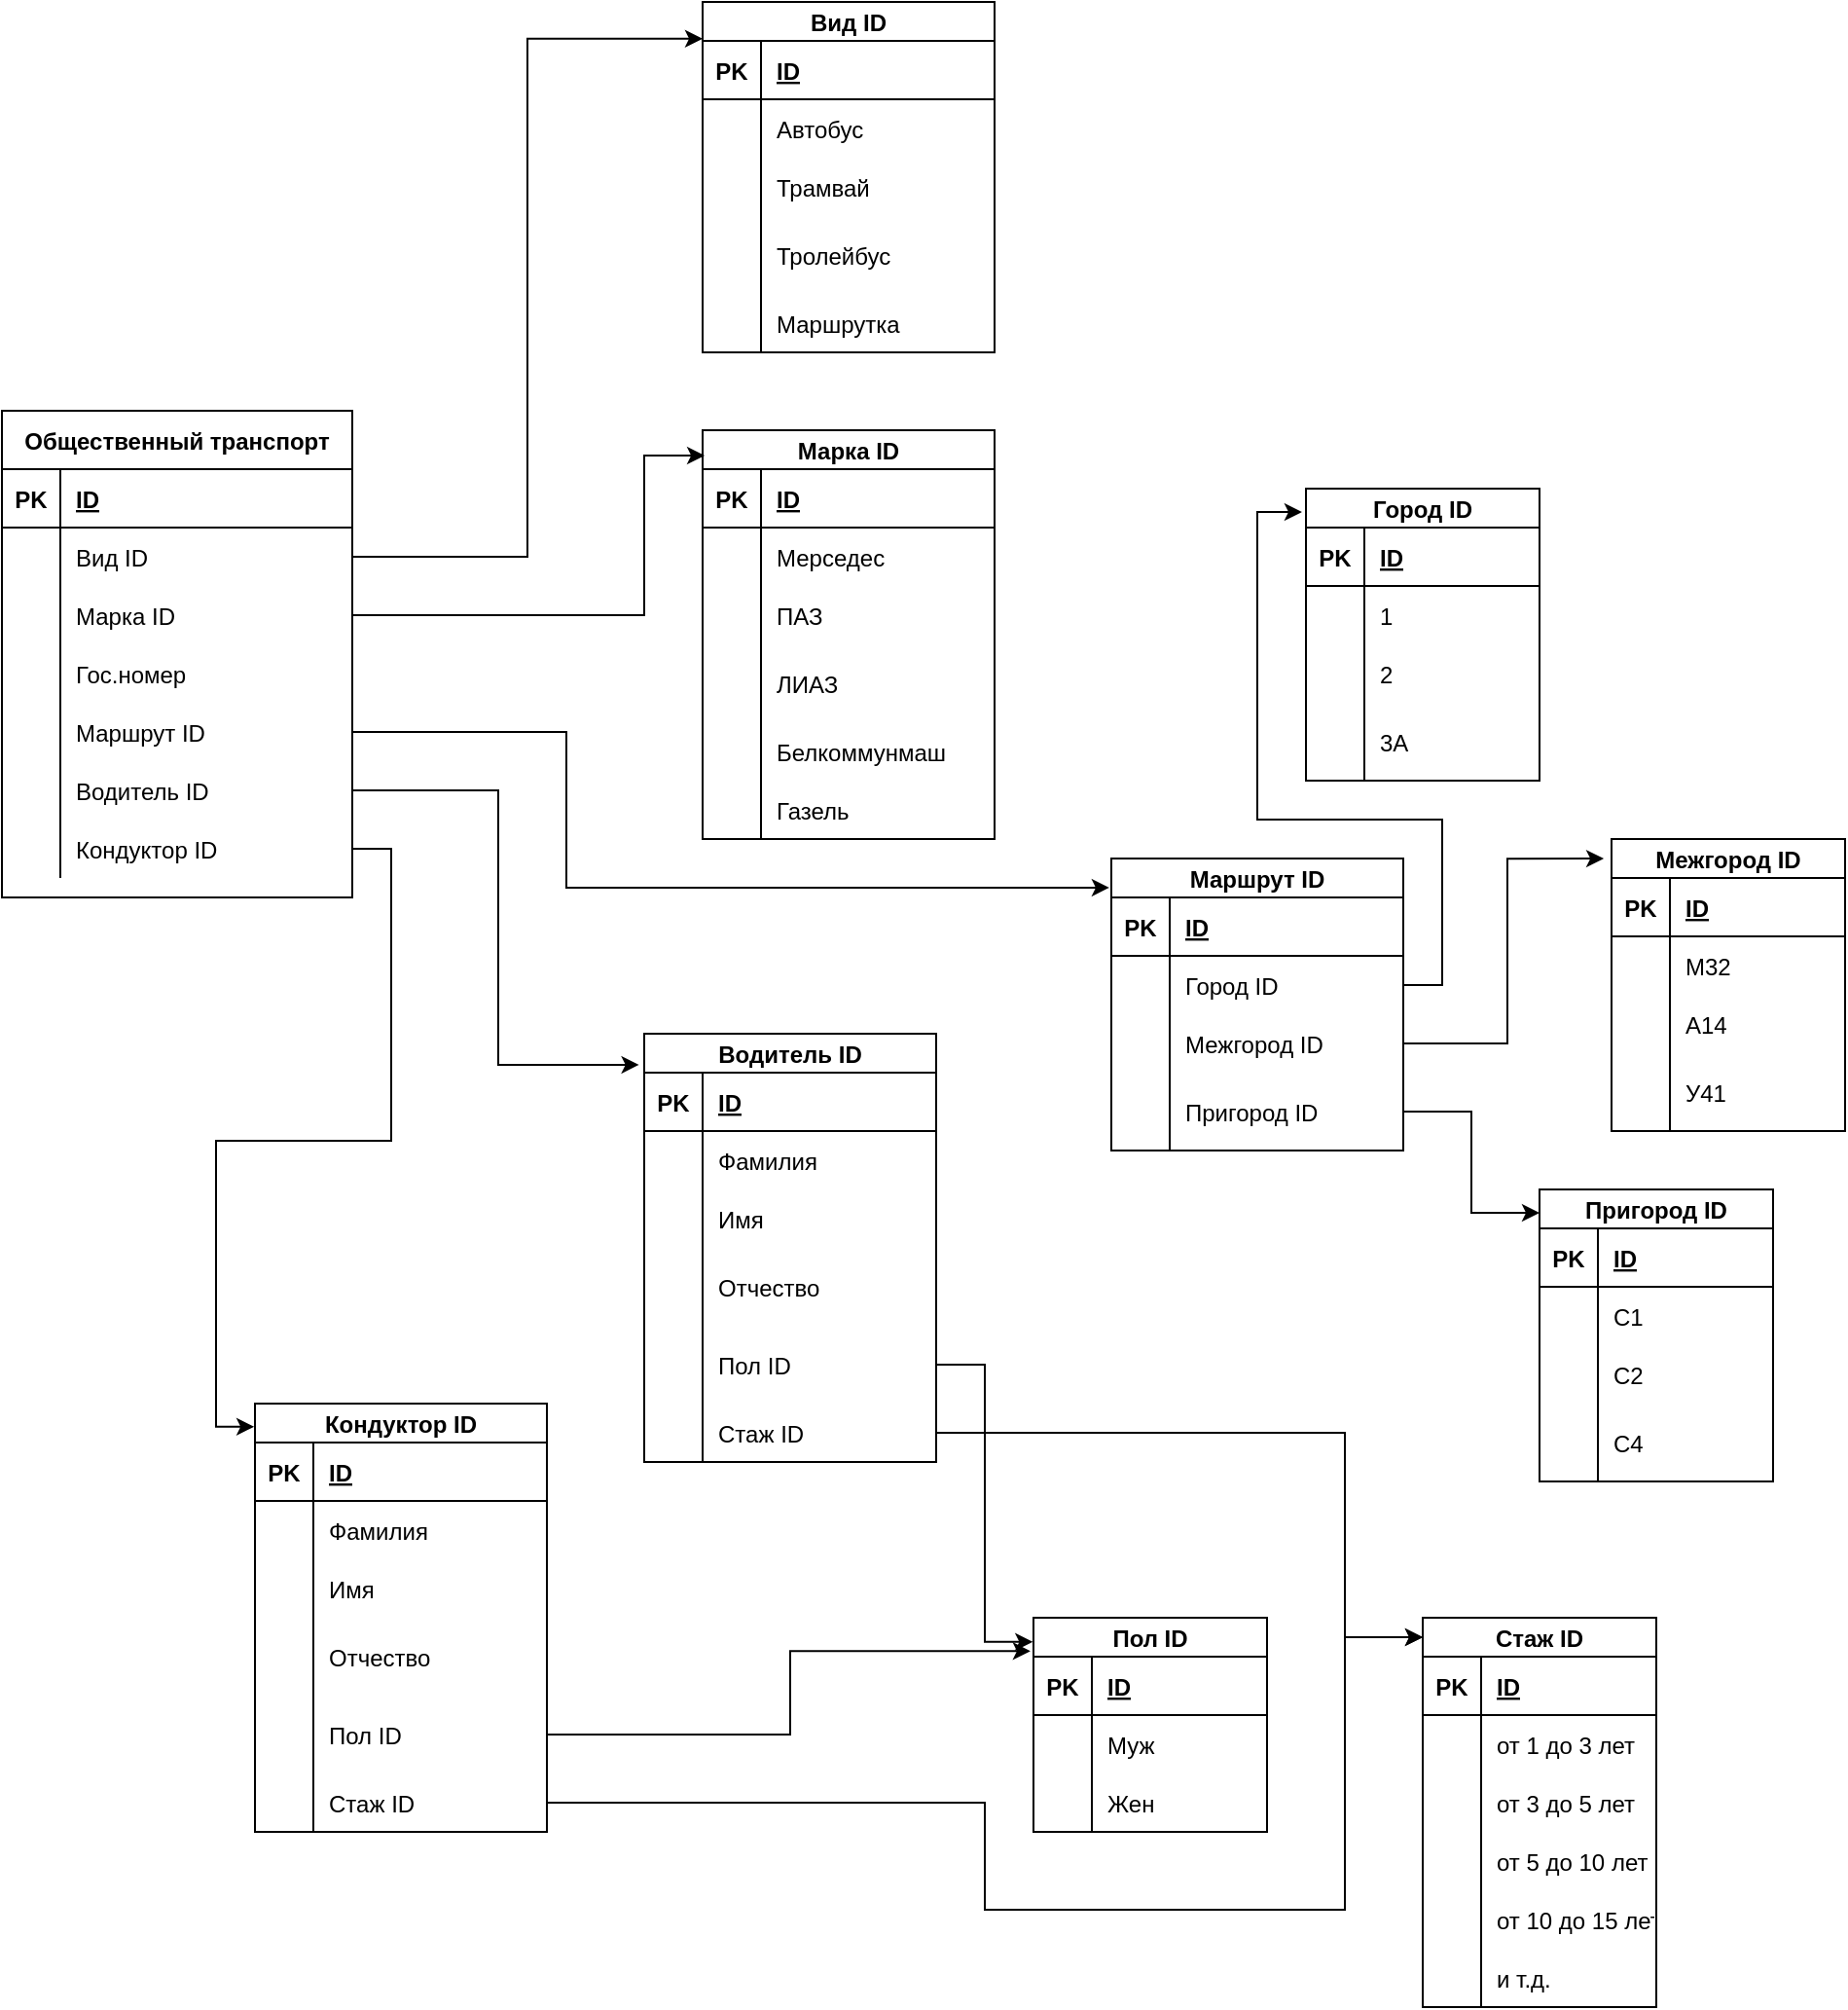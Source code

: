 <mxfile>
    <diagram id="SQddJdPd7FKi28KIA1M0" name="Страница 1">
        <mxGraphModel dx="720" dy="293" grid="1" gridSize="10" guides="1" tooltips="1" connect="1" arrows="1" fold="1" page="1" pageScale="1" pageWidth="827" pageHeight="1169" math="0" shadow="0">
            <root>
                <mxCell id="0"/>
                <mxCell id="1" parent="0"/>
                <mxCell id="ElePwQh5B8lOSEA-de3s-1" value="Общественный транспорт" style="shape=table;startSize=30;container=1;collapsible=1;childLayout=tableLayout;fixedRows=1;rowLines=0;fontStyle=1;align=center;resizeLast=1;" parent="1" vertex="1">
                    <mxGeometry y="470" width="180" height="250" as="geometry"/>
                </mxCell>
                <mxCell id="ElePwQh5B8lOSEA-de3s-2" value="" style="shape=tableRow;horizontal=0;startSize=0;swimlaneHead=0;swimlaneBody=0;fillColor=none;collapsible=0;dropTarget=0;points=[[0,0.5],[1,0.5]];portConstraint=eastwest;top=0;left=0;right=0;bottom=1;" parent="ElePwQh5B8lOSEA-de3s-1" vertex="1">
                    <mxGeometry y="30" width="180" height="30" as="geometry"/>
                </mxCell>
                <mxCell id="ElePwQh5B8lOSEA-de3s-3" value="PK" style="shape=partialRectangle;connectable=0;fillColor=none;top=0;left=0;bottom=0;right=0;fontStyle=1;overflow=hidden;" parent="ElePwQh5B8lOSEA-de3s-2" vertex="1">
                    <mxGeometry width="30" height="30" as="geometry">
                        <mxRectangle width="30" height="30" as="alternateBounds"/>
                    </mxGeometry>
                </mxCell>
                <mxCell id="ElePwQh5B8lOSEA-de3s-4" value="ID" style="shape=partialRectangle;connectable=0;fillColor=none;top=0;left=0;bottom=0;right=0;align=left;spacingLeft=6;fontStyle=5;overflow=hidden;" parent="ElePwQh5B8lOSEA-de3s-2" vertex="1">
                    <mxGeometry x="30" width="150" height="30" as="geometry">
                        <mxRectangle width="150" height="30" as="alternateBounds"/>
                    </mxGeometry>
                </mxCell>
                <mxCell id="ElePwQh5B8lOSEA-de3s-17" value="" style="shape=tableRow;horizontal=0;startSize=0;swimlaneHead=0;swimlaneBody=0;fillColor=none;collapsible=0;dropTarget=0;points=[[0,0.5],[1,0.5]];portConstraint=eastwest;top=0;left=0;right=0;bottom=0;" parent="ElePwQh5B8lOSEA-de3s-1" vertex="1">
                    <mxGeometry y="60" width="180" height="30" as="geometry"/>
                </mxCell>
                <mxCell id="ElePwQh5B8lOSEA-de3s-18" value="" style="shape=partialRectangle;connectable=0;fillColor=none;top=0;left=0;bottom=0;right=0;editable=1;overflow=hidden;" parent="ElePwQh5B8lOSEA-de3s-17" vertex="1">
                    <mxGeometry width="30" height="30" as="geometry">
                        <mxRectangle width="30" height="30" as="alternateBounds"/>
                    </mxGeometry>
                </mxCell>
                <mxCell id="ElePwQh5B8lOSEA-de3s-19" value="Вид ID" style="shape=partialRectangle;connectable=0;fillColor=none;top=0;left=0;bottom=0;right=0;align=left;spacingLeft=6;overflow=hidden;" parent="ElePwQh5B8lOSEA-de3s-17" vertex="1">
                    <mxGeometry x="30" width="150" height="30" as="geometry">
                        <mxRectangle width="150" height="30" as="alternateBounds"/>
                    </mxGeometry>
                </mxCell>
                <mxCell id="ElePwQh5B8lOSEA-de3s-20" value="" style="shape=tableRow;horizontal=0;startSize=0;swimlaneHead=0;swimlaneBody=0;fillColor=none;collapsible=0;dropTarget=0;points=[[0,0.5],[1,0.5]];portConstraint=eastwest;top=0;left=0;right=0;bottom=0;" parent="ElePwQh5B8lOSEA-de3s-1" vertex="1">
                    <mxGeometry y="90" width="180" height="30" as="geometry"/>
                </mxCell>
                <mxCell id="ElePwQh5B8lOSEA-de3s-21" value="" style="shape=partialRectangle;connectable=0;fillColor=none;top=0;left=0;bottom=0;right=0;editable=1;overflow=hidden;" parent="ElePwQh5B8lOSEA-de3s-20" vertex="1">
                    <mxGeometry width="30" height="30" as="geometry">
                        <mxRectangle width="30" height="30" as="alternateBounds"/>
                    </mxGeometry>
                </mxCell>
                <mxCell id="ElePwQh5B8lOSEA-de3s-22" value="Марка ID" style="shape=partialRectangle;connectable=0;fillColor=none;top=0;left=0;bottom=0;right=0;align=left;spacingLeft=6;overflow=hidden;" parent="ElePwQh5B8lOSEA-de3s-20" vertex="1">
                    <mxGeometry x="30" width="150" height="30" as="geometry">
                        <mxRectangle width="150" height="30" as="alternateBounds"/>
                    </mxGeometry>
                </mxCell>
                <mxCell id="ElePwQh5B8lOSEA-de3s-5" value="" style="shape=tableRow;horizontal=0;startSize=0;swimlaneHead=0;swimlaneBody=0;fillColor=none;collapsible=0;dropTarget=0;points=[[0,0.5],[1,0.5]];portConstraint=eastwest;top=0;left=0;right=0;bottom=0;" parent="ElePwQh5B8lOSEA-de3s-1" vertex="1">
                    <mxGeometry y="120" width="180" height="30" as="geometry"/>
                </mxCell>
                <mxCell id="ElePwQh5B8lOSEA-de3s-6" value="" style="shape=partialRectangle;connectable=0;fillColor=none;top=0;left=0;bottom=0;right=0;editable=1;overflow=hidden;" parent="ElePwQh5B8lOSEA-de3s-5" vertex="1">
                    <mxGeometry width="30" height="30" as="geometry">
                        <mxRectangle width="30" height="30" as="alternateBounds"/>
                    </mxGeometry>
                </mxCell>
                <mxCell id="ElePwQh5B8lOSEA-de3s-7" value="Гос.номер" style="shape=partialRectangle;connectable=0;fillColor=none;top=0;left=0;bottom=0;right=0;align=left;spacingLeft=6;overflow=hidden;" parent="ElePwQh5B8lOSEA-de3s-5" vertex="1">
                    <mxGeometry x="30" width="150" height="30" as="geometry">
                        <mxRectangle width="150" height="30" as="alternateBounds"/>
                    </mxGeometry>
                </mxCell>
                <mxCell id="ElePwQh5B8lOSEA-de3s-8" value="" style="shape=tableRow;horizontal=0;startSize=0;swimlaneHead=0;swimlaneBody=0;fillColor=none;collapsible=0;dropTarget=0;points=[[0,0.5],[1,0.5]];portConstraint=eastwest;top=0;left=0;right=0;bottom=0;" parent="ElePwQh5B8lOSEA-de3s-1" vertex="1">
                    <mxGeometry y="150" width="180" height="30" as="geometry"/>
                </mxCell>
                <mxCell id="ElePwQh5B8lOSEA-de3s-9" value="" style="shape=partialRectangle;connectable=0;fillColor=none;top=0;left=0;bottom=0;right=0;editable=1;overflow=hidden;" parent="ElePwQh5B8lOSEA-de3s-8" vertex="1">
                    <mxGeometry width="30" height="30" as="geometry">
                        <mxRectangle width="30" height="30" as="alternateBounds"/>
                    </mxGeometry>
                </mxCell>
                <mxCell id="ElePwQh5B8lOSEA-de3s-10" value="Маршрут ID" style="shape=partialRectangle;connectable=0;fillColor=none;top=0;left=0;bottom=0;right=0;align=left;spacingLeft=6;overflow=hidden;" parent="ElePwQh5B8lOSEA-de3s-8" vertex="1">
                    <mxGeometry x="30" width="150" height="30" as="geometry">
                        <mxRectangle width="150" height="30" as="alternateBounds"/>
                    </mxGeometry>
                </mxCell>
                <mxCell id="ElePwQh5B8lOSEA-de3s-11" value="" style="shape=tableRow;horizontal=0;startSize=0;swimlaneHead=0;swimlaneBody=0;fillColor=none;collapsible=0;dropTarget=0;points=[[0,0.5],[1,0.5]];portConstraint=eastwest;top=0;left=0;right=0;bottom=0;" parent="ElePwQh5B8lOSEA-de3s-1" vertex="1">
                    <mxGeometry y="180" width="180" height="30" as="geometry"/>
                </mxCell>
                <mxCell id="ElePwQh5B8lOSEA-de3s-12" value="" style="shape=partialRectangle;connectable=0;fillColor=none;top=0;left=0;bottom=0;right=0;editable=1;overflow=hidden;" parent="ElePwQh5B8lOSEA-de3s-11" vertex="1">
                    <mxGeometry width="30" height="30" as="geometry">
                        <mxRectangle width="30" height="30" as="alternateBounds"/>
                    </mxGeometry>
                </mxCell>
                <mxCell id="ElePwQh5B8lOSEA-de3s-13" value="Водитель ID" style="shape=partialRectangle;connectable=0;fillColor=none;top=0;left=0;bottom=0;right=0;align=left;spacingLeft=6;overflow=hidden;" parent="ElePwQh5B8lOSEA-de3s-11" vertex="1">
                    <mxGeometry x="30" width="150" height="30" as="geometry">
                        <mxRectangle width="150" height="30" as="alternateBounds"/>
                    </mxGeometry>
                </mxCell>
                <mxCell id="ElePwQh5B8lOSEA-de3s-14" value="" style="shape=tableRow;horizontal=0;startSize=0;swimlaneHead=0;swimlaneBody=0;fillColor=none;collapsible=0;dropTarget=0;points=[[0,0.5],[1,0.5]];portConstraint=eastwest;top=0;left=0;right=0;bottom=0;" parent="ElePwQh5B8lOSEA-de3s-1" vertex="1">
                    <mxGeometry y="210" width="180" height="30" as="geometry"/>
                </mxCell>
                <mxCell id="ElePwQh5B8lOSEA-de3s-15" value="" style="shape=partialRectangle;connectable=0;fillColor=none;top=0;left=0;bottom=0;right=0;editable=1;overflow=hidden;" parent="ElePwQh5B8lOSEA-de3s-14" vertex="1">
                    <mxGeometry width="30" height="30" as="geometry">
                        <mxRectangle width="30" height="30" as="alternateBounds"/>
                    </mxGeometry>
                </mxCell>
                <mxCell id="ElePwQh5B8lOSEA-de3s-16" value="Кондуктор ID" style="shape=partialRectangle;connectable=0;fillColor=none;top=0;left=0;bottom=0;right=0;align=left;spacingLeft=6;overflow=hidden;" parent="ElePwQh5B8lOSEA-de3s-14" vertex="1">
                    <mxGeometry x="30" width="150" height="30" as="geometry">
                        <mxRectangle width="150" height="30" as="alternateBounds"/>
                    </mxGeometry>
                </mxCell>
                <mxCell id="ElePwQh5B8lOSEA-de3s-23" value="Вид ID" style="shape=table;startSize=20;container=1;collapsible=1;childLayout=tableLayout;fixedRows=1;rowLines=0;fontStyle=1;align=center;resizeLast=1;" parent="1" vertex="1">
                    <mxGeometry x="360" y="260" width="150" height="180" as="geometry"/>
                </mxCell>
                <mxCell id="ElePwQh5B8lOSEA-de3s-24" value="" style="shape=tableRow;horizontal=0;startSize=0;swimlaneHead=0;swimlaneBody=0;fillColor=none;collapsible=0;dropTarget=0;points=[[0,0.5],[1,0.5]];portConstraint=eastwest;top=0;left=0;right=0;bottom=1;" parent="ElePwQh5B8lOSEA-de3s-23" vertex="1">
                    <mxGeometry y="20" width="150" height="30" as="geometry"/>
                </mxCell>
                <mxCell id="ElePwQh5B8lOSEA-de3s-25" value="PK" style="shape=partialRectangle;connectable=0;fillColor=none;top=0;left=0;bottom=0;right=0;fontStyle=1;overflow=hidden;" parent="ElePwQh5B8lOSEA-de3s-24" vertex="1">
                    <mxGeometry width="30" height="30" as="geometry">
                        <mxRectangle width="30" height="30" as="alternateBounds"/>
                    </mxGeometry>
                </mxCell>
                <mxCell id="ElePwQh5B8lOSEA-de3s-26" value="ID" style="shape=partialRectangle;connectable=0;fillColor=none;top=0;left=0;bottom=0;right=0;align=left;spacingLeft=6;fontStyle=5;overflow=hidden;" parent="ElePwQh5B8lOSEA-de3s-24" vertex="1">
                    <mxGeometry x="30" width="120" height="30" as="geometry">
                        <mxRectangle width="120" height="30" as="alternateBounds"/>
                    </mxGeometry>
                </mxCell>
                <mxCell id="ElePwQh5B8lOSEA-de3s-27" value="" style="shape=tableRow;horizontal=0;startSize=0;swimlaneHead=0;swimlaneBody=0;fillColor=none;collapsible=0;dropTarget=0;points=[[0,0.5],[1,0.5]];portConstraint=eastwest;top=0;left=0;right=0;bottom=0;" parent="ElePwQh5B8lOSEA-de3s-23" vertex="1">
                    <mxGeometry y="50" width="150" height="30" as="geometry"/>
                </mxCell>
                <mxCell id="ElePwQh5B8lOSEA-de3s-28" value="" style="shape=partialRectangle;connectable=0;fillColor=none;top=0;left=0;bottom=0;right=0;editable=1;overflow=hidden;" parent="ElePwQh5B8lOSEA-de3s-27" vertex="1">
                    <mxGeometry width="30" height="30" as="geometry">
                        <mxRectangle width="30" height="30" as="alternateBounds"/>
                    </mxGeometry>
                </mxCell>
                <mxCell id="ElePwQh5B8lOSEA-de3s-29" value="Автобус" style="shape=partialRectangle;connectable=0;fillColor=none;top=0;left=0;bottom=0;right=0;align=left;spacingLeft=6;overflow=hidden;" parent="ElePwQh5B8lOSEA-de3s-27" vertex="1">
                    <mxGeometry x="30" width="120" height="30" as="geometry">
                        <mxRectangle width="120" height="30" as="alternateBounds"/>
                    </mxGeometry>
                </mxCell>
                <mxCell id="ElePwQh5B8lOSEA-de3s-30" value="" style="shape=tableRow;horizontal=0;startSize=0;swimlaneHead=0;swimlaneBody=0;fillColor=none;collapsible=0;dropTarget=0;points=[[0,0.5],[1,0.5]];portConstraint=eastwest;top=0;left=0;right=0;bottom=0;" parent="ElePwQh5B8lOSEA-de3s-23" vertex="1">
                    <mxGeometry y="80" width="150" height="30" as="geometry"/>
                </mxCell>
                <mxCell id="ElePwQh5B8lOSEA-de3s-31" value="" style="shape=partialRectangle;connectable=0;fillColor=none;top=0;left=0;bottom=0;right=0;editable=1;overflow=hidden;" parent="ElePwQh5B8lOSEA-de3s-30" vertex="1">
                    <mxGeometry width="30" height="30" as="geometry">
                        <mxRectangle width="30" height="30" as="alternateBounds"/>
                    </mxGeometry>
                </mxCell>
                <mxCell id="ElePwQh5B8lOSEA-de3s-32" value="Трамвай" style="shape=partialRectangle;connectable=0;fillColor=none;top=0;left=0;bottom=0;right=0;align=left;spacingLeft=6;overflow=hidden;" parent="ElePwQh5B8lOSEA-de3s-30" vertex="1">
                    <mxGeometry x="30" width="120" height="30" as="geometry">
                        <mxRectangle width="120" height="30" as="alternateBounds"/>
                    </mxGeometry>
                </mxCell>
                <mxCell id="ElePwQh5B8lOSEA-de3s-33" value="" style="shape=tableRow;horizontal=0;startSize=0;swimlaneHead=0;swimlaneBody=0;fillColor=none;collapsible=0;dropTarget=0;points=[[0,0.5],[1,0.5]];portConstraint=eastwest;top=0;left=0;right=0;bottom=0;" parent="ElePwQh5B8lOSEA-de3s-23" vertex="1">
                    <mxGeometry y="110" width="150" height="40" as="geometry"/>
                </mxCell>
                <mxCell id="ElePwQh5B8lOSEA-de3s-34" value="" style="shape=partialRectangle;connectable=0;fillColor=none;top=0;left=0;bottom=0;right=0;editable=1;overflow=hidden;" parent="ElePwQh5B8lOSEA-de3s-33" vertex="1">
                    <mxGeometry width="30" height="40" as="geometry">
                        <mxRectangle width="30" height="40" as="alternateBounds"/>
                    </mxGeometry>
                </mxCell>
                <mxCell id="ElePwQh5B8lOSEA-de3s-35" value="Тролейбус" style="shape=partialRectangle;connectable=0;fillColor=none;top=0;left=0;bottom=0;right=0;align=left;spacingLeft=6;overflow=hidden;" parent="ElePwQh5B8lOSEA-de3s-33" vertex="1">
                    <mxGeometry x="30" width="120" height="40" as="geometry">
                        <mxRectangle width="120" height="40" as="alternateBounds"/>
                    </mxGeometry>
                </mxCell>
                <mxCell id="ElePwQh5B8lOSEA-de3s-36" value="" style="shape=tableRow;horizontal=0;startSize=0;swimlaneHead=0;swimlaneBody=0;fillColor=none;collapsible=0;dropTarget=0;points=[[0,0.5],[1,0.5]];portConstraint=eastwest;top=0;left=0;right=0;bottom=0;" parent="ElePwQh5B8lOSEA-de3s-23" vertex="1">
                    <mxGeometry y="150" width="150" height="30" as="geometry"/>
                </mxCell>
                <mxCell id="ElePwQh5B8lOSEA-de3s-37" value="" style="shape=partialRectangle;connectable=0;fillColor=none;top=0;left=0;bottom=0;right=0;editable=1;overflow=hidden;" parent="ElePwQh5B8lOSEA-de3s-36" vertex="1">
                    <mxGeometry width="30" height="30" as="geometry">
                        <mxRectangle width="30" height="30" as="alternateBounds"/>
                    </mxGeometry>
                </mxCell>
                <mxCell id="ElePwQh5B8lOSEA-de3s-38" value="Маршрутка" style="shape=partialRectangle;connectable=0;fillColor=none;top=0;left=0;bottom=0;right=0;align=left;spacingLeft=6;overflow=hidden;" parent="ElePwQh5B8lOSEA-de3s-36" vertex="1">
                    <mxGeometry x="30" width="120" height="30" as="geometry">
                        <mxRectangle width="120" height="30" as="alternateBounds"/>
                    </mxGeometry>
                </mxCell>
                <mxCell id="ElePwQh5B8lOSEA-de3s-45" style="edgeStyle=orthogonalEdgeStyle;rounded=0;orthogonalLoop=1;jettySize=auto;html=1;entryX=0;entryY=0.105;entryDx=0;entryDy=0;entryPerimeter=0;" parent="1" source="ElePwQh5B8lOSEA-de3s-17" target="ElePwQh5B8lOSEA-de3s-23" edge="1">
                    <mxGeometry relative="1" as="geometry"/>
                </mxCell>
                <mxCell id="ElePwQh5B8lOSEA-de3s-46" value="Марка ID" style="shape=table;startSize=20;container=1;collapsible=1;childLayout=tableLayout;fixedRows=1;rowLines=0;fontStyle=1;align=center;resizeLast=1;" parent="1" vertex="1">
                    <mxGeometry x="360" y="480" width="150" height="210" as="geometry"/>
                </mxCell>
                <mxCell id="ElePwQh5B8lOSEA-de3s-47" value="" style="shape=tableRow;horizontal=0;startSize=0;swimlaneHead=0;swimlaneBody=0;fillColor=none;collapsible=0;dropTarget=0;points=[[0,0.5],[1,0.5]];portConstraint=eastwest;top=0;left=0;right=0;bottom=1;" parent="ElePwQh5B8lOSEA-de3s-46" vertex="1">
                    <mxGeometry y="20" width="150" height="30" as="geometry"/>
                </mxCell>
                <mxCell id="ElePwQh5B8lOSEA-de3s-48" value="PK" style="shape=partialRectangle;connectable=0;fillColor=none;top=0;left=0;bottom=0;right=0;fontStyle=1;overflow=hidden;" parent="ElePwQh5B8lOSEA-de3s-47" vertex="1">
                    <mxGeometry width="30" height="30" as="geometry">
                        <mxRectangle width="30" height="30" as="alternateBounds"/>
                    </mxGeometry>
                </mxCell>
                <mxCell id="ElePwQh5B8lOSEA-de3s-49" value="ID" style="shape=partialRectangle;connectable=0;fillColor=none;top=0;left=0;bottom=0;right=0;align=left;spacingLeft=6;fontStyle=5;overflow=hidden;" parent="ElePwQh5B8lOSEA-de3s-47" vertex="1">
                    <mxGeometry x="30" width="120" height="30" as="geometry">
                        <mxRectangle width="120" height="30" as="alternateBounds"/>
                    </mxGeometry>
                </mxCell>
                <mxCell id="ElePwQh5B8lOSEA-de3s-50" value="" style="shape=tableRow;horizontal=0;startSize=0;swimlaneHead=0;swimlaneBody=0;fillColor=none;collapsible=0;dropTarget=0;points=[[0,0.5],[1,0.5]];portConstraint=eastwest;top=0;left=0;right=0;bottom=0;" parent="ElePwQh5B8lOSEA-de3s-46" vertex="1">
                    <mxGeometry y="50" width="150" height="30" as="geometry"/>
                </mxCell>
                <mxCell id="ElePwQh5B8lOSEA-de3s-51" value="" style="shape=partialRectangle;connectable=0;fillColor=none;top=0;left=0;bottom=0;right=0;editable=1;overflow=hidden;" parent="ElePwQh5B8lOSEA-de3s-50" vertex="1">
                    <mxGeometry width="30" height="30" as="geometry">
                        <mxRectangle width="30" height="30" as="alternateBounds"/>
                    </mxGeometry>
                </mxCell>
                <mxCell id="ElePwQh5B8lOSEA-de3s-52" value="Мерседес" style="shape=partialRectangle;connectable=0;fillColor=none;top=0;left=0;bottom=0;right=0;align=left;spacingLeft=6;overflow=hidden;" parent="ElePwQh5B8lOSEA-de3s-50" vertex="1">
                    <mxGeometry x="30" width="120" height="30" as="geometry">
                        <mxRectangle width="120" height="30" as="alternateBounds"/>
                    </mxGeometry>
                </mxCell>
                <mxCell id="ElePwQh5B8lOSEA-de3s-53" value="" style="shape=tableRow;horizontal=0;startSize=0;swimlaneHead=0;swimlaneBody=0;fillColor=none;collapsible=0;dropTarget=0;points=[[0,0.5],[1,0.5]];portConstraint=eastwest;top=0;left=0;right=0;bottom=0;" parent="ElePwQh5B8lOSEA-de3s-46" vertex="1">
                    <mxGeometry y="80" width="150" height="30" as="geometry"/>
                </mxCell>
                <mxCell id="ElePwQh5B8lOSEA-de3s-54" value="" style="shape=partialRectangle;connectable=0;fillColor=none;top=0;left=0;bottom=0;right=0;editable=1;overflow=hidden;" parent="ElePwQh5B8lOSEA-de3s-53" vertex="1">
                    <mxGeometry width="30" height="30" as="geometry">
                        <mxRectangle width="30" height="30" as="alternateBounds"/>
                    </mxGeometry>
                </mxCell>
                <mxCell id="ElePwQh5B8lOSEA-de3s-55" value="ПАЗ" style="shape=partialRectangle;connectable=0;fillColor=none;top=0;left=0;bottom=0;right=0;align=left;spacingLeft=6;overflow=hidden;" parent="ElePwQh5B8lOSEA-de3s-53" vertex="1">
                    <mxGeometry x="30" width="120" height="30" as="geometry">
                        <mxRectangle width="120" height="30" as="alternateBounds"/>
                    </mxGeometry>
                </mxCell>
                <mxCell id="ElePwQh5B8lOSEA-de3s-56" value="" style="shape=tableRow;horizontal=0;startSize=0;swimlaneHead=0;swimlaneBody=0;fillColor=none;collapsible=0;dropTarget=0;points=[[0,0.5],[1,0.5]];portConstraint=eastwest;top=0;left=0;right=0;bottom=0;" parent="ElePwQh5B8lOSEA-de3s-46" vertex="1">
                    <mxGeometry y="110" width="150" height="40" as="geometry"/>
                </mxCell>
                <mxCell id="ElePwQh5B8lOSEA-de3s-57" value="" style="shape=partialRectangle;connectable=0;fillColor=none;top=0;left=0;bottom=0;right=0;editable=1;overflow=hidden;" parent="ElePwQh5B8lOSEA-de3s-56" vertex="1">
                    <mxGeometry width="30" height="40" as="geometry">
                        <mxRectangle width="30" height="40" as="alternateBounds"/>
                    </mxGeometry>
                </mxCell>
                <mxCell id="ElePwQh5B8lOSEA-de3s-58" value="ЛИАЗ" style="shape=partialRectangle;connectable=0;fillColor=none;top=0;left=0;bottom=0;right=0;align=left;spacingLeft=6;overflow=hidden;" parent="ElePwQh5B8lOSEA-de3s-56" vertex="1">
                    <mxGeometry x="30" width="120" height="40" as="geometry">
                        <mxRectangle width="120" height="40" as="alternateBounds"/>
                    </mxGeometry>
                </mxCell>
                <mxCell id="ElePwQh5B8lOSEA-de3s-59" value="" style="shape=tableRow;horizontal=0;startSize=0;swimlaneHead=0;swimlaneBody=0;fillColor=none;collapsible=0;dropTarget=0;points=[[0,0.5],[1,0.5]];portConstraint=eastwest;top=0;left=0;right=0;bottom=0;" parent="ElePwQh5B8lOSEA-de3s-46" vertex="1">
                    <mxGeometry y="150" width="150" height="30" as="geometry"/>
                </mxCell>
                <mxCell id="ElePwQh5B8lOSEA-de3s-60" value="" style="shape=partialRectangle;connectable=0;fillColor=none;top=0;left=0;bottom=0;right=0;editable=1;overflow=hidden;" parent="ElePwQh5B8lOSEA-de3s-59" vertex="1">
                    <mxGeometry width="30" height="30" as="geometry">
                        <mxRectangle width="30" height="30" as="alternateBounds"/>
                    </mxGeometry>
                </mxCell>
                <mxCell id="ElePwQh5B8lOSEA-de3s-61" value="Белкоммунмаш" style="shape=partialRectangle;connectable=0;fillColor=none;top=0;left=0;bottom=0;right=0;align=left;spacingLeft=6;overflow=hidden;" parent="ElePwQh5B8lOSEA-de3s-59" vertex="1">
                    <mxGeometry x="30" width="120" height="30" as="geometry">
                        <mxRectangle width="120" height="30" as="alternateBounds"/>
                    </mxGeometry>
                </mxCell>
                <mxCell id="ElePwQh5B8lOSEA-de3s-62" value="" style="shape=tableRow;horizontal=0;startSize=0;swimlaneHead=0;swimlaneBody=0;fillColor=none;collapsible=0;dropTarget=0;points=[[0,0.5],[1,0.5]];portConstraint=eastwest;top=0;left=0;right=0;bottom=0;" parent="ElePwQh5B8lOSEA-de3s-46" vertex="1">
                    <mxGeometry y="180" width="150" height="30" as="geometry"/>
                </mxCell>
                <mxCell id="ElePwQh5B8lOSEA-de3s-63" value="" style="shape=partialRectangle;connectable=0;fillColor=none;top=0;left=0;bottom=0;right=0;editable=1;overflow=hidden;" parent="ElePwQh5B8lOSEA-de3s-62" vertex="1">
                    <mxGeometry width="30" height="30" as="geometry">
                        <mxRectangle width="30" height="30" as="alternateBounds"/>
                    </mxGeometry>
                </mxCell>
                <mxCell id="ElePwQh5B8lOSEA-de3s-64" value="Газель" style="shape=partialRectangle;connectable=0;fillColor=none;top=0;left=0;bottom=0;right=0;align=left;spacingLeft=6;overflow=hidden;" parent="ElePwQh5B8lOSEA-de3s-62" vertex="1">
                    <mxGeometry x="30" width="120" height="30" as="geometry">
                        <mxRectangle width="120" height="30" as="alternateBounds"/>
                    </mxGeometry>
                </mxCell>
                <mxCell id="ElePwQh5B8lOSEA-de3s-65" style="edgeStyle=orthogonalEdgeStyle;rounded=0;orthogonalLoop=1;jettySize=auto;html=1;entryX=0.007;entryY=0.062;entryDx=0;entryDy=0;entryPerimeter=0;" parent="1" source="ElePwQh5B8lOSEA-de3s-20" target="ElePwQh5B8lOSEA-de3s-46" edge="1">
                    <mxGeometry relative="1" as="geometry">
                        <Array as="points">
                            <mxPoint x="330" y="575"/>
                            <mxPoint x="330" y="493"/>
                        </Array>
                    </mxGeometry>
                </mxCell>
                <mxCell id="ElePwQh5B8lOSEA-de3s-86" value="Маршрут ID" style="shape=table;startSize=20;container=1;collapsible=1;childLayout=tableLayout;fixedRows=1;rowLines=0;fontStyle=1;align=center;resizeLast=1;" parent="1" vertex="1">
                    <mxGeometry x="570" y="700" width="150" height="150" as="geometry"/>
                </mxCell>
                <mxCell id="ElePwQh5B8lOSEA-de3s-87" value="" style="shape=tableRow;horizontal=0;startSize=0;swimlaneHead=0;swimlaneBody=0;fillColor=none;collapsible=0;dropTarget=0;points=[[0,0.5],[1,0.5]];portConstraint=eastwest;top=0;left=0;right=0;bottom=1;" parent="ElePwQh5B8lOSEA-de3s-86" vertex="1">
                    <mxGeometry y="20" width="150" height="30" as="geometry"/>
                </mxCell>
                <mxCell id="ElePwQh5B8lOSEA-de3s-88" value="PK" style="shape=partialRectangle;connectable=0;fillColor=none;top=0;left=0;bottom=0;right=0;fontStyle=1;overflow=hidden;" parent="ElePwQh5B8lOSEA-de3s-87" vertex="1">
                    <mxGeometry width="30" height="30" as="geometry">
                        <mxRectangle width="30" height="30" as="alternateBounds"/>
                    </mxGeometry>
                </mxCell>
                <mxCell id="ElePwQh5B8lOSEA-de3s-89" value="ID" style="shape=partialRectangle;connectable=0;fillColor=none;top=0;left=0;bottom=0;right=0;align=left;spacingLeft=6;fontStyle=5;overflow=hidden;" parent="ElePwQh5B8lOSEA-de3s-87" vertex="1">
                    <mxGeometry x="30" width="120" height="30" as="geometry">
                        <mxRectangle width="120" height="30" as="alternateBounds"/>
                    </mxGeometry>
                </mxCell>
                <mxCell id="ElePwQh5B8lOSEA-de3s-90" value="" style="shape=tableRow;horizontal=0;startSize=0;swimlaneHead=0;swimlaneBody=0;fillColor=none;collapsible=0;dropTarget=0;points=[[0,0.5],[1,0.5]];portConstraint=eastwest;top=0;left=0;right=0;bottom=0;" parent="ElePwQh5B8lOSEA-de3s-86" vertex="1">
                    <mxGeometry y="50" width="150" height="30" as="geometry"/>
                </mxCell>
                <mxCell id="ElePwQh5B8lOSEA-de3s-91" value="" style="shape=partialRectangle;connectable=0;fillColor=none;top=0;left=0;bottom=0;right=0;editable=1;overflow=hidden;" parent="ElePwQh5B8lOSEA-de3s-90" vertex="1">
                    <mxGeometry width="30" height="30" as="geometry">
                        <mxRectangle width="30" height="30" as="alternateBounds"/>
                    </mxGeometry>
                </mxCell>
                <mxCell id="ElePwQh5B8lOSEA-de3s-92" value="Город ID" style="shape=partialRectangle;connectable=0;fillColor=none;top=0;left=0;bottom=0;right=0;align=left;spacingLeft=6;overflow=hidden;" parent="ElePwQh5B8lOSEA-de3s-90" vertex="1">
                    <mxGeometry x="30" width="120" height="30" as="geometry">
                        <mxRectangle width="120" height="30" as="alternateBounds"/>
                    </mxGeometry>
                </mxCell>
                <mxCell id="ElePwQh5B8lOSEA-de3s-93" value="" style="shape=tableRow;horizontal=0;startSize=0;swimlaneHead=0;swimlaneBody=0;fillColor=none;collapsible=0;dropTarget=0;points=[[0,0.5],[1,0.5]];portConstraint=eastwest;top=0;left=0;right=0;bottom=0;" parent="ElePwQh5B8lOSEA-de3s-86" vertex="1">
                    <mxGeometry y="80" width="150" height="30" as="geometry"/>
                </mxCell>
                <mxCell id="ElePwQh5B8lOSEA-de3s-94" value="" style="shape=partialRectangle;connectable=0;fillColor=none;top=0;left=0;bottom=0;right=0;editable=1;overflow=hidden;" parent="ElePwQh5B8lOSEA-de3s-93" vertex="1">
                    <mxGeometry width="30" height="30" as="geometry">
                        <mxRectangle width="30" height="30" as="alternateBounds"/>
                    </mxGeometry>
                </mxCell>
                <mxCell id="ElePwQh5B8lOSEA-de3s-95" value="Межгород ID" style="shape=partialRectangle;connectable=0;fillColor=none;top=0;left=0;bottom=0;right=0;align=left;spacingLeft=6;overflow=hidden;" parent="ElePwQh5B8lOSEA-de3s-93" vertex="1">
                    <mxGeometry x="30" width="120" height="30" as="geometry">
                        <mxRectangle width="120" height="30" as="alternateBounds"/>
                    </mxGeometry>
                </mxCell>
                <mxCell id="ElePwQh5B8lOSEA-de3s-96" value="" style="shape=tableRow;horizontal=0;startSize=0;swimlaneHead=0;swimlaneBody=0;fillColor=none;collapsible=0;dropTarget=0;points=[[0,0.5],[1,0.5]];portConstraint=eastwest;top=0;left=0;right=0;bottom=0;" parent="ElePwQh5B8lOSEA-de3s-86" vertex="1">
                    <mxGeometry y="110" width="150" height="40" as="geometry"/>
                </mxCell>
                <mxCell id="ElePwQh5B8lOSEA-de3s-97" value="" style="shape=partialRectangle;connectable=0;fillColor=none;top=0;left=0;bottom=0;right=0;editable=1;overflow=hidden;" parent="ElePwQh5B8lOSEA-de3s-96" vertex="1">
                    <mxGeometry width="30" height="40" as="geometry">
                        <mxRectangle width="30" height="40" as="alternateBounds"/>
                    </mxGeometry>
                </mxCell>
                <mxCell id="ElePwQh5B8lOSEA-de3s-98" value="Пригород ID" style="shape=partialRectangle;connectable=0;fillColor=none;top=0;left=0;bottom=0;right=0;align=left;spacingLeft=6;overflow=hidden;" parent="ElePwQh5B8lOSEA-de3s-96" vertex="1">
                    <mxGeometry x="30" width="120" height="40" as="geometry">
                        <mxRectangle width="120" height="40" as="alternateBounds"/>
                    </mxGeometry>
                </mxCell>
                <mxCell id="ElePwQh5B8lOSEA-de3s-105" style="edgeStyle=orthogonalEdgeStyle;rounded=0;orthogonalLoop=1;jettySize=auto;html=1;entryX=-0.007;entryY=-0.167;entryDx=0;entryDy=0;entryPerimeter=0;" parent="1" source="ElePwQh5B8lOSEA-de3s-8" target="ElePwQh5B8lOSEA-de3s-87" edge="1">
                    <mxGeometry relative="1" as="geometry">
                        <Array as="points">
                            <mxPoint x="290" y="635"/>
                            <mxPoint x="290" y="715"/>
                        </Array>
                    </mxGeometry>
                </mxCell>
                <mxCell id="ElePwQh5B8lOSEA-de3s-106" value="Город ID" style="shape=table;startSize=20;container=1;collapsible=1;childLayout=tableLayout;fixedRows=1;rowLines=0;fontStyle=1;align=center;resizeLast=1;" parent="1" vertex="1">
                    <mxGeometry x="670" y="510" width="120" height="150" as="geometry"/>
                </mxCell>
                <mxCell id="ElePwQh5B8lOSEA-de3s-107" value="" style="shape=tableRow;horizontal=0;startSize=0;swimlaneHead=0;swimlaneBody=0;fillColor=none;collapsible=0;dropTarget=0;points=[[0,0.5],[1,0.5]];portConstraint=eastwest;top=0;left=0;right=0;bottom=1;" parent="ElePwQh5B8lOSEA-de3s-106" vertex="1">
                    <mxGeometry y="20" width="120" height="30" as="geometry"/>
                </mxCell>
                <mxCell id="ElePwQh5B8lOSEA-de3s-108" value="PK" style="shape=partialRectangle;connectable=0;fillColor=none;top=0;left=0;bottom=0;right=0;fontStyle=1;overflow=hidden;" parent="ElePwQh5B8lOSEA-de3s-107" vertex="1">
                    <mxGeometry width="30" height="30" as="geometry">
                        <mxRectangle width="30" height="30" as="alternateBounds"/>
                    </mxGeometry>
                </mxCell>
                <mxCell id="ElePwQh5B8lOSEA-de3s-109" value="ID" style="shape=partialRectangle;connectable=0;fillColor=none;top=0;left=0;bottom=0;right=0;align=left;spacingLeft=6;fontStyle=5;overflow=hidden;" parent="ElePwQh5B8lOSEA-de3s-107" vertex="1">
                    <mxGeometry x="30" width="90" height="30" as="geometry">
                        <mxRectangle width="90" height="30" as="alternateBounds"/>
                    </mxGeometry>
                </mxCell>
                <mxCell id="ElePwQh5B8lOSEA-de3s-110" value="" style="shape=tableRow;horizontal=0;startSize=0;swimlaneHead=0;swimlaneBody=0;fillColor=none;collapsible=0;dropTarget=0;points=[[0,0.5],[1,0.5]];portConstraint=eastwest;top=0;left=0;right=0;bottom=0;" parent="ElePwQh5B8lOSEA-de3s-106" vertex="1">
                    <mxGeometry y="50" width="120" height="30" as="geometry"/>
                </mxCell>
                <mxCell id="ElePwQh5B8lOSEA-de3s-111" value="" style="shape=partialRectangle;connectable=0;fillColor=none;top=0;left=0;bottom=0;right=0;editable=1;overflow=hidden;" parent="ElePwQh5B8lOSEA-de3s-110" vertex="1">
                    <mxGeometry width="30" height="30" as="geometry">
                        <mxRectangle width="30" height="30" as="alternateBounds"/>
                    </mxGeometry>
                </mxCell>
                <mxCell id="ElePwQh5B8lOSEA-de3s-112" value="1" style="shape=partialRectangle;connectable=0;fillColor=none;top=0;left=0;bottom=0;right=0;align=left;spacingLeft=6;overflow=hidden;" parent="ElePwQh5B8lOSEA-de3s-110" vertex="1">
                    <mxGeometry x="30" width="90" height="30" as="geometry">
                        <mxRectangle width="90" height="30" as="alternateBounds"/>
                    </mxGeometry>
                </mxCell>
                <mxCell id="ElePwQh5B8lOSEA-de3s-113" value="" style="shape=tableRow;horizontal=0;startSize=0;swimlaneHead=0;swimlaneBody=0;fillColor=none;collapsible=0;dropTarget=0;points=[[0,0.5],[1,0.5]];portConstraint=eastwest;top=0;left=0;right=0;bottom=0;" parent="ElePwQh5B8lOSEA-de3s-106" vertex="1">
                    <mxGeometry y="80" width="120" height="30" as="geometry"/>
                </mxCell>
                <mxCell id="ElePwQh5B8lOSEA-de3s-114" value="" style="shape=partialRectangle;connectable=0;fillColor=none;top=0;left=0;bottom=0;right=0;editable=1;overflow=hidden;" parent="ElePwQh5B8lOSEA-de3s-113" vertex="1">
                    <mxGeometry width="30" height="30" as="geometry">
                        <mxRectangle width="30" height="30" as="alternateBounds"/>
                    </mxGeometry>
                </mxCell>
                <mxCell id="ElePwQh5B8lOSEA-de3s-115" value="2" style="shape=partialRectangle;connectable=0;fillColor=none;top=0;left=0;bottom=0;right=0;align=left;spacingLeft=6;overflow=hidden;" parent="ElePwQh5B8lOSEA-de3s-113" vertex="1">
                    <mxGeometry x="30" width="90" height="30" as="geometry">
                        <mxRectangle width="90" height="30" as="alternateBounds"/>
                    </mxGeometry>
                </mxCell>
                <mxCell id="ElePwQh5B8lOSEA-de3s-116" value="" style="shape=tableRow;horizontal=0;startSize=0;swimlaneHead=0;swimlaneBody=0;fillColor=none;collapsible=0;dropTarget=0;points=[[0,0.5],[1,0.5]];portConstraint=eastwest;top=0;left=0;right=0;bottom=0;" parent="ElePwQh5B8lOSEA-de3s-106" vertex="1">
                    <mxGeometry y="110" width="120" height="40" as="geometry"/>
                </mxCell>
                <mxCell id="ElePwQh5B8lOSEA-de3s-117" value="" style="shape=partialRectangle;connectable=0;fillColor=none;top=0;left=0;bottom=0;right=0;editable=1;overflow=hidden;" parent="ElePwQh5B8lOSEA-de3s-116" vertex="1">
                    <mxGeometry width="30" height="40" as="geometry">
                        <mxRectangle width="30" height="40" as="alternateBounds"/>
                    </mxGeometry>
                </mxCell>
                <mxCell id="ElePwQh5B8lOSEA-de3s-118" value="3А" style="shape=partialRectangle;connectable=0;fillColor=none;top=0;left=0;bottom=0;right=0;align=left;spacingLeft=6;overflow=hidden;" parent="ElePwQh5B8lOSEA-de3s-116" vertex="1">
                    <mxGeometry x="30" width="90" height="40" as="geometry">
                        <mxRectangle width="90" height="40" as="alternateBounds"/>
                    </mxGeometry>
                </mxCell>
                <mxCell id="ElePwQh5B8lOSEA-de3s-119" value="Межгород ID" style="shape=table;startSize=20;container=1;collapsible=1;childLayout=tableLayout;fixedRows=1;rowLines=0;fontStyle=1;align=center;resizeLast=1;" parent="1" vertex="1">
                    <mxGeometry x="827" y="690" width="120" height="150" as="geometry"/>
                </mxCell>
                <mxCell id="ElePwQh5B8lOSEA-de3s-120" value="" style="shape=tableRow;horizontal=0;startSize=0;swimlaneHead=0;swimlaneBody=0;fillColor=none;collapsible=0;dropTarget=0;points=[[0,0.5],[1,0.5]];portConstraint=eastwest;top=0;left=0;right=0;bottom=1;" parent="ElePwQh5B8lOSEA-de3s-119" vertex="1">
                    <mxGeometry y="20" width="120" height="30" as="geometry"/>
                </mxCell>
                <mxCell id="ElePwQh5B8lOSEA-de3s-121" value="PK" style="shape=partialRectangle;connectable=0;fillColor=none;top=0;left=0;bottom=0;right=0;fontStyle=1;overflow=hidden;" parent="ElePwQh5B8lOSEA-de3s-120" vertex="1">
                    <mxGeometry width="30" height="30" as="geometry">
                        <mxRectangle width="30" height="30" as="alternateBounds"/>
                    </mxGeometry>
                </mxCell>
                <mxCell id="ElePwQh5B8lOSEA-de3s-122" value="ID" style="shape=partialRectangle;connectable=0;fillColor=none;top=0;left=0;bottom=0;right=0;align=left;spacingLeft=6;fontStyle=5;overflow=hidden;" parent="ElePwQh5B8lOSEA-de3s-120" vertex="1">
                    <mxGeometry x="30" width="90" height="30" as="geometry">
                        <mxRectangle width="90" height="30" as="alternateBounds"/>
                    </mxGeometry>
                </mxCell>
                <mxCell id="ElePwQh5B8lOSEA-de3s-123" value="" style="shape=tableRow;horizontal=0;startSize=0;swimlaneHead=0;swimlaneBody=0;fillColor=none;collapsible=0;dropTarget=0;points=[[0,0.5],[1,0.5]];portConstraint=eastwest;top=0;left=0;right=0;bottom=0;" parent="ElePwQh5B8lOSEA-de3s-119" vertex="1">
                    <mxGeometry y="50" width="120" height="30" as="geometry"/>
                </mxCell>
                <mxCell id="ElePwQh5B8lOSEA-de3s-124" value="" style="shape=partialRectangle;connectable=0;fillColor=none;top=0;left=0;bottom=0;right=0;editable=1;overflow=hidden;" parent="ElePwQh5B8lOSEA-de3s-123" vertex="1">
                    <mxGeometry width="30" height="30" as="geometry">
                        <mxRectangle width="30" height="30" as="alternateBounds"/>
                    </mxGeometry>
                </mxCell>
                <mxCell id="ElePwQh5B8lOSEA-de3s-125" value="М32" style="shape=partialRectangle;connectable=0;fillColor=none;top=0;left=0;bottom=0;right=0;align=left;spacingLeft=6;overflow=hidden;" parent="ElePwQh5B8lOSEA-de3s-123" vertex="1">
                    <mxGeometry x="30" width="90" height="30" as="geometry">
                        <mxRectangle width="90" height="30" as="alternateBounds"/>
                    </mxGeometry>
                </mxCell>
                <mxCell id="ElePwQh5B8lOSEA-de3s-126" value="" style="shape=tableRow;horizontal=0;startSize=0;swimlaneHead=0;swimlaneBody=0;fillColor=none;collapsible=0;dropTarget=0;points=[[0,0.5],[1,0.5]];portConstraint=eastwest;top=0;left=0;right=0;bottom=0;" parent="ElePwQh5B8lOSEA-de3s-119" vertex="1">
                    <mxGeometry y="80" width="120" height="30" as="geometry"/>
                </mxCell>
                <mxCell id="ElePwQh5B8lOSEA-de3s-127" value="" style="shape=partialRectangle;connectable=0;fillColor=none;top=0;left=0;bottom=0;right=0;editable=1;overflow=hidden;" parent="ElePwQh5B8lOSEA-de3s-126" vertex="1">
                    <mxGeometry width="30" height="30" as="geometry">
                        <mxRectangle width="30" height="30" as="alternateBounds"/>
                    </mxGeometry>
                </mxCell>
                <mxCell id="ElePwQh5B8lOSEA-de3s-128" value="А14" style="shape=partialRectangle;connectable=0;fillColor=none;top=0;left=0;bottom=0;right=0;align=left;spacingLeft=6;overflow=hidden;" parent="ElePwQh5B8lOSEA-de3s-126" vertex="1">
                    <mxGeometry x="30" width="90" height="30" as="geometry">
                        <mxRectangle width="90" height="30" as="alternateBounds"/>
                    </mxGeometry>
                </mxCell>
                <mxCell id="ElePwQh5B8lOSEA-de3s-129" value="" style="shape=tableRow;horizontal=0;startSize=0;swimlaneHead=0;swimlaneBody=0;fillColor=none;collapsible=0;dropTarget=0;points=[[0,0.5],[1,0.5]];portConstraint=eastwest;top=0;left=0;right=0;bottom=0;" parent="ElePwQh5B8lOSEA-de3s-119" vertex="1">
                    <mxGeometry y="110" width="120" height="40" as="geometry"/>
                </mxCell>
                <mxCell id="ElePwQh5B8lOSEA-de3s-130" value="" style="shape=partialRectangle;connectable=0;fillColor=none;top=0;left=0;bottom=0;right=0;editable=1;overflow=hidden;" parent="ElePwQh5B8lOSEA-de3s-129" vertex="1">
                    <mxGeometry width="30" height="40" as="geometry">
                        <mxRectangle width="30" height="40" as="alternateBounds"/>
                    </mxGeometry>
                </mxCell>
                <mxCell id="ElePwQh5B8lOSEA-de3s-131" value="У41" style="shape=partialRectangle;connectable=0;fillColor=none;top=0;left=0;bottom=0;right=0;align=left;spacingLeft=6;overflow=hidden;" parent="ElePwQh5B8lOSEA-de3s-129" vertex="1">
                    <mxGeometry x="30" width="90" height="40" as="geometry">
                        <mxRectangle width="90" height="40" as="alternateBounds"/>
                    </mxGeometry>
                </mxCell>
                <mxCell id="ElePwQh5B8lOSEA-de3s-132" style="edgeStyle=orthogonalEdgeStyle;rounded=0;orthogonalLoop=1;jettySize=auto;html=1;entryX=-0.017;entryY=0.08;entryDx=0;entryDy=0;entryPerimeter=0;" parent="1" source="ElePwQh5B8lOSEA-de3s-90" target="ElePwQh5B8lOSEA-de3s-106" edge="1">
                    <mxGeometry relative="1" as="geometry">
                        <Array as="points">
                            <mxPoint x="740" y="765"/>
                            <mxPoint x="740" y="680"/>
                            <mxPoint x="645" y="680"/>
                            <mxPoint x="645" y="522"/>
                        </Array>
                    </mxGeometry>
                </mxCell>
                <mxCell id="ElePwQh5B8lOSEA-de3s-133" style="edgeStyle=orthogonalEdgeStyle;rounded=0;orthogonalLoop=1;jettySize=auto;html=1;entryX=-0.033;entryY=0.067;entryDx=0;entryDy=0;entryPerimeter=0;" parent="1" source="ElePwQh5B8lOSEA-de3s-93" target="ElePwQh5B8lOSEA-de3s-119" edge="1">
                    <mxGeometry relative="1" as="geometry"/>
                </mxCell>
                <mxCell id="ElePwQh5B8lOSEA-de3s-134" value="Пригород ID" style="shape=table;startSize=20;container=1;collapsible=1;childLayout=tableLayout;fixedRows=1;rowLines=0;fontStyle=1;align=center;resizeLast=1;" parent="1" vertex="1">
                    <mxGeometry x="790" y="870" width="120" height="150" as="geometry"/>
                </mxCell>
                <mxCell id="ElePwQh5B8lOSEA-de3s-135" value="" style="shape=tableRow;horizontal=0;startSize=0;swimlaneHead=0;swimlaneBody=0;fillColor=none;collapsible=0;dropTarget=0;points=[[0,0.5],[1,0.5]];portConstraint=eastwest;top=0;left=0;right=0;bottom=1;" parent="ElePwQh5B8lOSEA-de3s-134" vertex="1">
                    <mxGeometry y="20" width="120" height="30" as="geometry"/>
                </mxCell>
                <mxCell id="ElePwQh5B8lOSEA-de3s-136" value="PK" style="shape=partialRectangle;connectable=0;fillColor=none;top=0;left=0;bottom=0;right=0;fontStyle=1;overflow=hidden;" parent="ElePwQh5B8lOSEA-de3s-135" vertex="1">
                    <mxGeometry width="30" height="30" as="geometry">
                        <mxRectangle width="30" height="30" as="alternateBounds"/>
                    </mxGeometry>
                </mxCell>
                <mxCell id="ElePwQh5B8lOSEA-de3s-137" value="ID" style="shape=partialRectangle;connectable=0;fillColor=none;top=0;left=0;bottom=0;right=0;align=left;spacingLeft=6;fontStyle=5;overflow=hidden;" parent="ElePwQh5B8lOSEA-de3s-135" vertex="1">
                    <mxGeometry x="30" width="90" height="30" as="geometry">
                        <mxRectangle width="90" height="30" as="alternateBounds"/>
                    </mxGeometry>
                </mxCell>
                <mxCell id="ElePwQh5B8lOSEA-de3s-138" value="" style="shape=tableRow;horizontal=0;startSize=0;swimlaneHead=0;swimlaneBody=0;fillColor=none;collapsible=0;dropTarget=0;points=[[0,0.5],[1,0.5]];portConstraint=eastwest;top=0;left=0;right=0;bottom=0;" parent="ElePwQh5B8lOSEA-de3s-134" vertex="1">
                    <mxGeometry y="50" width="120" height="30" as="geometry"/>
                </mxCell>
                <mxCell id="ElePwQh5B8lOSEA-de3s-139" value="" style="shape=partialRectangle;connectable=0;fillColor=none;top=0;left=0;bottom=0;right=0;editable=1;overflow=hidden;" parent="ElePwQh5B8lOSEA-de3s-138" vertex="1">
                    <mxGeometry width="30" height="30" as="geometry">
                        <mxRectangle width="30" height="30" as="alternateBounds"/>
                    </mxGeometry>
                </mxCell>
                <mxCell id="ElePwQh5B8lOSEA-de3s-140" value="С1" style="shape=partialRectangle;connectable=0;fillColor=none;top=0;left=0;bottom=0;right=0;align=left;spacingLeft=6;overflow=hidden;" parent="ElePwQh5B8lOSEA-de3s-138" vertex="1">
                    <mxGeometry x="30" width="90" height="30" as="geometry">
                        <mxRectangle width="90" height="30" as="alternateBounds"/>
                    </mxGeometry>
                </mxCell>
                <mxCell id="ElePwQh5B8lOSEA-de3s-141" value="" style="shape=tableRow;horizontal=0;startSize=0;swimlaneHead=0;swimlaneBody=0;fillColor=none;collapsible=0;dropTarget=0;points=[[0,0.5],[1,0.5]];portConstraint=eastwest;top=0;left=0;right=0;bottom=0;" parent="ElePwQh5B8lOSEA-de3s-134" vertex="1">
                    <mxGeometry y="80" width="120" height="30" as="geometry"/>
                </mxCell>
                <mxCell id="ElePwQh5B8lOSEA-de3s-142" value="" style="shape=partialRectangle;connectable=0;fillColor=none;top=0;left=0;bottom=0;right=0;editable=1;overflow=hidden;" parent="ElePwQh5B8lOSEA-de3s-141" vertex="1">
                    <mxGeometry width="30" height="30" as="geometry">
                        <mxRectangle width="30" height="30" as="alternateBounds"/>
                    </mxGeometry>
                </mxCell>
                <mxCell id="ElePwQh5B8lOSEA-de3s-143" value="С2" style="shape=partialRectangle;connectable=0;fillColor=none;top=0;left=0;bottom=0;right=0;align=left;spacingLeft=6;overflow=hidden;" parent="ElePwQh5B8lOSEA-de3s-141" vertex="1">
                    <mxGeometry x="30" width="90" height="30" as="geometry">
                        <mxRectangle width="90" height="30" as="alternateBounds"/>
                    </mxGeometry>
                </mxCell>
                <mxCell id="ElePwQh5B8lOSEA-de3s-144" value="" style="shape=tableRow;horizontal=0;startSize=0;swimlaneHead=0;swimlaneBody=0;fillColor=none;collapsible=0;dropTarget=0;points=[[0,0.5],[1,0.5]];portConstraint=eastwest;top=0;left=0;right=0;bottom=0;" parent="ElePwQh5B8lOSEA-de3s-134" vertex="1">
                    <mxGeometry y="110" width="120" height="40" as="geometry"/>
                </mxCell>
                <mxCell id="ElePwQh5B8lOSEA-de3s-145" value="" style="shape=partialRectangle;connectable=0;fillColor=none;top=0;left=0;bottom=0;right=0;editable=1;overflow=hidden;" parent="ElePwQh5B8lOSEA-de3s-144" vertex="1">
                    <mxGeometry width="30" height="40" as="geometry">
                        <mxRectangle width="30" height="40" as="alternateBounds"/>
                    </mxGeometry>
                </mxCell>
                <mxCell id="ElePwQh5B8lOSEA-de3s-146" value="С4" style="shape=partialRectangle;connectable=0;fillColor=none;top=0;left=0;bottom=0;right=0;align=left;spacingLeft=6;overflow=hidden;" parent="ElePwQh5B8lOSEA-de3s-144" vertex="1">
                    <mxGeometry x="30" width="90" height="40" as="geometry">
                        <mxRectangle width="90" height="40" as="alternateBounds"/>
                    </mxGeometry>
                </mxCell>
                <mxCell id="ElePwQh5B8lOSEA-de3s-147" style="edgeStyle=orthogonalEdgeStyle;rounded=0;orthogonalLoop=1;jettySize=auto;html=1;entryX=0;entryY=0.08;entryDx=0;entryDy=0;entryPerimeter=0;" parent="1" source="ElePwQh5B8lOSEA-de3s-96" target="ElePwQh5B8lOSEA-de3s-134" edge="1">
                    <mxGeometry relative="1" as="geometry"/>
                </mxCell>
                <mxCell id="ElePwQh5B8lOSEA-de3s-148" value="Водитель ID" style="shape=table;startSize=20;container=1;collapsible=1;childLayout=tableLayout;fixedRows=1;rowLines=0;fontStyle=1;align=center;resizeLast=1;" parent="1" vertex="1">
                    <mxGeometry x="330" y="790" width="150" height="220" as="geometry"/>
                </mxCell>
                <mxCell id="ElePwQh5B8lOSEA-de3s-149" value="" style="shape=tableRow;horizontal=0;startSize=0;swimlaneHead=0;swimlaneBody=0;fillColor=none;collapsible=0;dropTarget=0;points=[[0,0.5],[1,0.5]];portConstraint=eastwest;top=0;left=0;right=0;bottom=1;" parent="ElePwQh5B8lOSEA-de3s-148" vertex="1">
                    <mxGeometry y="20" width="150" height="30" as="geometry"/>
                </mxCell>
                <mxCell id="ElePwQh5B8lOSEA-de3s-150" value="PK" style="shape=partialRectangle;connectable=0;fillColor=none;top=0;left=0;bottom=0;right=0;fontStyle=1;overflow=hidden;" parent="ElePwQh5B8lOSEA-de3s-149" vertex="1">
                    <mxGeometry width="30" height="30" as="geometry">
                        <mxRectangle width="30" height="30" as="alternateBounds"/>
                    </mxGeometry>
                </mxCell>
                <mxCell id="ElePwQh5B8lOSEA-de3s-151" value="ID" style="shape=partialRectangle;connectable=0;fillColor=none;top=0;left=0;bottom=0;right=0;align=left;spacingLeft=6;fontStyle=5;overflow=hidden;" parent="ElePwQh5B8lOSEA-de3s-149" vertex="1">
                    <mxGeometry x="30" width="120" height="30" as="geometry">
                        <mxRectangle width="120" height="30" as="alternateBounds"/>
                    </mxGeometry>
                </mxCell>
                <mxCell id="ElePwQh5B8lOSEA-de3s-152" value="" style="shape=tableRow;horizontal=0;startSize=0;swimlaneHead=0;swimlaneBody=0;fillColor=none;collapsible=0;dropTarget=0;points=[[0,0.5],[1,0.5]];portConstraint=eastwest;top=0;left=0;right=0;bottom=0;" parent="ElePwQh5B8lOSEA-de3s-148" vertex="1">
                    <mxGeometry y="50" width="150" height="30" as="geometry"/>
                </mxCell>
                <mxCell id="ElePwQh5B8lOSEA-de3s-153" value="" style="shape=partialRectangle;connectable=0;fillColor=none;top=0;left=0;bottom=0;right=0;editable=1;overflow=hidden;" parent="ElePwQh5B8lOSEA-de3s-152" vertex="1">
                    <mxGeometry width="30" height="30" as="geometry">
                        <mxRectangle width="30" height="30" as="alternateBounds"/>
                    </mxGeometry>
                </mxCell>
                <mxCell id="ElePwQh5B8lOSEA-de3s-154" value="Фамилия" style="shape=partialRectangle;connectable=0;fillColor=none;top=0;left=0;bottom=0;right=0;align=left;spacingLeft=6;overflow=hidden;" parent="ElePwQh5B8lOSEA-de3s-152" vertex="1">
                    <mxGeometry x="30" width="120" height="30" as="geometry">
                        <mxRectangle width="120" height="30" as="alternateBounds"/>
                    </mxGeometry>
                </mxCell>
                <mxCell id="ElePwQh5B8lOSEA-de3s-155" value="" style="shape=tableRow;horizontal=0;startSize=0;swimlaneHead=0;swimlaneBody=0;fillColor=none;collapsible=0;dropTarget=0;points=[[0,0.5],[1,0.5]];portConstraint=eastwest;top=0;left=0;right=0;bottom=0;" parent="ElePwQh5B8lOSEA-de3s-148" vertex="1">
                    <mxGeometry y="80" width="150" height="30" as="geometry"/>
                </mxCell>
                <mxCell id="ElePwQh5B8lOSEA-de3s-156" value="" style="shape=partialRectangle;connectable=0;fillColor=none;top=0;left=0;bottom=0;right=0;editable=1;overflow=hidden;" parent="ElePwQh5B8lOSEA-de3s-155" vertex="1">
                    <mxGeometry width="30" height="30" as="geometry">
                        <mxRectangle width="30" height="30" as="alternateBounds"/>
                    </mxGeometry>
                </mxCell>
                <mxCell id="ElePwQh5B8lOSEA-de3s-157" value="Имя" style="shape=partialRectangle;connectable=0;fillColor=none;top=0;left=0;bottom=0;right=0;align=left;spacingLeft=6;overflow=hidden;" parent="ElePwQh5B8lOSEA-de3s-155" vertex="1">
                    <mxGeometry x="30" width="120" height="30" as="geometry">
                        <mxRectangle width="120" height="30" as="alternateBounds"/>
                    </mxGeometry>
                </mxCell>
                <mxCell id="ElePwQh5B8lOSEA-de3s-158" value="" style="shape=tableRow;horizontal=0;startSize=0;swimlaneHead=0;swimlaneBody=0;fillColor=none;collapsible=0;dropTarget=0;points=[[0,0.5],[1,0.5]];portConstraint=eastwest;top=0;left=0;right=0;bottom=0;" parent="ElePwQh5B8lOSEA-de3s-148" vertex="1">
                    <mxGeometry y="110" width="150" height="40" as="geometry"/>
                </mxCell>
                <mxCell id="ElePwQh5B8lOSEA-de3s-159" value="" style="shape=partialRectangle;connectable=0;fillColor=none;top=0;left=0;bottom=0;right=0;editable=1;overflow=hidden;" parent="ElePwQh5B8lOSEA-de3s-158" vertex="1">
                    <mxGeometry width="30" height="40" as="geometry">
                        <mxRectangle width="30" height="40" as="alternateBounds"/>
                    </mxGeometry>
                </mxCell>
                <mxCell id="ElePwQh5B8lOSEA-de3s-160" value="Отчество" style="shape=partialRectangle;connectable=0;fillColor=none;top=0;left=0;bottom=0;right=0;align=left;spacingLeft=6;overflow=hidden;" parent="ElePwQh5B8lOSEA-de3s-158" vertex="1">
                    <mxGeometry x="30" width="120" height="40" as="geometry">
                        <mxRectangle width="120" height="40" as="alternateBounds"/>
                    </mxGeometry>
                </mxCell>
                <mxCell id="ElePwQh5B8lOSEA-de3s-184" value="" style="shape=tableRow;horizontal=0;startSize=0;swimlaneHead=0;swimlaneBody=0;fillColor=none;collapsible=0;dropTarget=0;points=[[0,0.5],[1,0.5]];portConstraint=eastwest;top=0;left=0;right=0;bottom=0;" parent="ElePwQh5B8lOSEA-de3s-148" vertex="1">
                    <mxGeometry y="150" width="150" height="40" as="geometry"/>
                </mxCell>
                <mxCell id="ElePwQh5B8lOSEA-de3s-185" value="" style="shape=partialRectangle;connectable=0;fillColor=none;top=0;left=0;bottom=0;right=0;editable=1;overflow=hidden;" parent="ElePwQh5B8lOSEA-de3s-184" vertex="1">
                    <mxGeometry width="30" height="40" as="geometry">
                        <mxRectangle width="30" height="40" as="alternateBounds"/>
                    </mxGeometry>
                </mxCell>
                <mxCell id="ElePwQh5B8lOSEA-de3s-186" value="Пол ID" style="shape=partialRectangle;connectable=0;fillColor=none;top=0;left=0;bottom=0;right=0;align=left;spacingLeft=6;overflow=hidden;" parent="ElePwQh5B8lOSEA-de3s-184" vertex="1">
                    <mxGeometry x="30" width="120" height="40" as="geometry">
                        <mxRectangle width="120" height="40" as="alternateBounds"/>
                    </mxGeometry>
                </mxCell>
                <mxCell id="ElePwQh5B8lOSEA-de3s-161" value="" style="shape=tableRow;horizontal=0;startSize=0;swimlaneHead=0;swimlaneBody=0;fillColor=none;collapsible=0;dropTarget=0;points=[[0,0.5],[1,0.5]];portConstraint=eastwest;top=0;left=0;right=0;bottom=0;" parent="ElePwQh5B8lOSEA-de3s-148" vertex="1">
                    <mxGeometry y="190" width="150" height="30" as="geometry"/>
                </mxCell>
                <mxCell id="ElePwQh5B8lOSEA-de3s-162" value="" style="shape=partialRectangle;connectable=0;fillColor=none;top=0;left=0;bottom=0;right=0;editable=1;overflow=hidden;" parent="ElePwQh5B8lOSEA-de3s-161" vertex="1">
                    <mxGeometry width="30" height="30" as="geometry">
                        <mxRectangle width="30" height="30" as="alternateBounds"/>
                    </mxGeometry>
                </mxCell>
                <mxCell id="ElePwQh5B8lOSEA-de3s-163" value="Стаж ID" style="shape=partialRectangle;connectable=0;fillColor=none;top=0;left=0;bottom=0;right=0;align=left;spacingLeft=6;overflow=hidden;" parent="ElePwQh5B8lOSEA-de3s-161" vertex="1">
                    <mxGeometry x="30" width="120" height="30" as="geometry">
                        <mxRectangle width="120" height="30" as="alternateBounds"/>
                    </mxGeometry>
                </mxCell>
                <mxCell id="ElePwQh5B8lOSEA-de3s-167" style="edgeStyle=orthogonalEdgeStyle;rounded=0;orthogonalLoop=1;jettySize=auto;html=1;entryX=-0.018;entryY=-0.135;entryDx=0;entryDy=0;entryPerimeter=0;" parent="1" source="ElePwQh5B8lOSEA-de3s-11" target="ElePwQh5B8lOSEA-de3s-149" edge="1">
                    <mxGeometry relative="1" as="geometry"/>
                </mxCell>
                <mxCell id="ElePwQh5B8lOSEA-de3s-168" value="Кондуктор ID" style="shape=table;startSize=20;container=1;collapsible=1;childLayout=tableLayout;fixedRows=1;rowLines=0;fontStyle=1;align=center;resizeLast=1;" parent="1" vertex="1">
                    <mxGeometry x="130" y="980" width="150" height="220" as="geometry"/>
                </mxCell>
                <mxCell id="ElePwQh5B8lOSEA-de3s-169" value="" style="shape=tableRow;horizontal=0;startSize=0;swimlaneHead=0;swimlaneBody=0;fillColor=none;collapsible=0;dropTarget=0;points=[[0,0.5],[1,0.5]];portConstraint=eastwest;top=0;left=0;right=0;bottom=1;" parent="ElePwQh5B8lOSEA-de3s-168" vertex="1">
                    <mxGeometry y="20" width="150" height="30" as="geometry"/>
                </mxCell>
                <mxCell id="ElePwQh5B8lOSEA-de3s-170" value="PK" style="shape=partialRectangle;connectable=0;fillColor=none;top=0;left=0;bottom=0;right=0;fontStyle=1;overflow=hidden;" parent="ElePwQh5B8lOSEA-de3s-169" vertex="1">
                    <mxGeometry width="30" height="30" as="geometry">
                        <mxRectangle width="30" height="30" as="alternateBounds"/>
                    </mxGeometry>
                </mxCell>
                <mxCell id="ElePwQh5B8lOSEA-de3s-171" value="ID" style="shape=partialRectangle;connectable=0;fillColor=none;top=0;left=0;bottom=0;right=0;align=left;spacingLeft=6;fontStyle=5;overflow=hidden;" parent="ElePwQh5B8lOSEA-de3s-169" vertex="1">
                    <mxGeometry x="30" width="120" height="30" as="geometry">
                        <mxRectangle width="120" height="30" as="alternateBounds"/>
                    </mxGeometry>
                </mxCell>
                <mxCell id="ElePwQh5B8lOSEA-de3s-172" value="" style="shape=tableRow;horizontal=0;startSize=0;swimlaneHead=0;swimlaneBody=0;fillColor=none;collapsible=0;dropTarget=0;points=[[0,0.5],[1,0.5]];portConstraint=eastwest;top=0;left=0;right=0;bottom=0;" parent="ElePwQh5B8lOSEA-de3s-168" vertex="1">
                    <mxGeometry y="50" width="150" height="30" as="geometry"/>
                </mxCell>
                <mxCell id="ElePwQh5B8lOSEA-de3s-173" value="" style="shape=partialRectangle;connectable=0;fillColor=none;top=0;left=0;bottom=0;right=0;editable=1;overflow=hidden;" parent="ElePwQh5B8lOSEA-de3s-172" vertex="1">
                    <mxGeometry width="30" height="30" as="geometry">
                        <mxRectangle width="30" height="30" as="alternateBounds"/>
                    </mxGeometry>
                </mxCell>
                <mxCell id="ElePwQh5B8lOSEA-de3s-174" value="Фамилия" style="shape=partialRectangle;connectable=0;fillColor=none;top=0;left=0;bottom=0;right=0;align=left;spacingLeft=6;overflow=hidden;" parent="ElePwQh5B8lOSEA-de3s-172" vertex="1">
                    <mxGeometry x="30" width="120" height="30" as="geometry">
                        <mxRectangle width="120" height="30" as="alternateBounds"/>
                    </mxGeometry>
                </mxCell>
                <mxCell id="ElePwQh5B8lOSEA-de3s-175" value="" style="shape=tableRow;horizontal=0;startSize=0;swimlaneHead=0;swimlaneBody=0;fillColor=none;collapsible=0;dropTarget=0;points=[[0,0.5],[1,0.5]];portConstraint=eastwest;top=0;left=0;right=0;bottom=0;" parent="ElePwQh5B8lOSEA-de3s-168" vertex="1">
                    <mxGeometry y="80" width="150" height="30" as="geometry"/>
                </mxCell>
                <mxCell id="ElePwQh5B8lOSEA-de3s-176" value="" style="shape=partialRectangle;connectable=0;fillColor=none;top=0;left=0;bottom=0;right=0;editable=1;overflow=hidden;" parent="ElePwQh5B8lOSEA-de3s-175" vertex="1">
                    <mxGeometry width="30" height="30" as="geometry">
                        <mxRectangle width="30" height="30" as="alternateBounds"/>
                    </mxGeometry>
                </mxCell>
                <mxCell id="ElePwQh5B8lOSEA-de3s-177" value="Имя" style="shape=partialRectangle;connectable=0;fillColor=none;top=0;left=0;bottom=0;right=0;align=left;spacingLeft=6;overflow=hidden;" parent="ElePwQh5B8lOSEA-de3s-175" vertex="1">
                    <mxGeometry x="30" width="120" height="30" as="geometry">
                        <mxRectangle width="120" height="30" as="alternateBounds"/>
                    </mxGeometry>
                </mxCell>
                <mxCell id="ElePwQh5B8lOSEA-de3s-178" value="" style="shape=tableRow;horizontal=0;startSize=0;swimlaneHead=0;swimlaneBody=0;fillColor=none;collapsible=0;dropTarget=0;points=[[0,0.5],[1,0.5]];portConstraint=eastwest;top=0;left=0;right=0;bottom=0;" parent="ElePwQh5B8lOSEA-de3s-168" vertex="1">
                    <mxGeometry y="110" width="150" height="40" as="geometry"/>
                </mxCell>
                <mxCell id="ElePwQh5B8lOSEA-de3s-179" value="" style="shape=partialRectangle;connectable=0;fillColor=none;top=0;left=0;bottom=0;right=0;editable=1;overflow=hidden;" parent="ElePwQh5B8lOSEA-de3s-178" vertex="1">
                    <mxGeometry width="30" height="40" as="geometry">
                        <mxRectangle width="30" height="40" as="alternateBounds"/>
                    </mxGeometry>
                </mxCell>
                <mxCell id="ElePwQh5B8lOSEA-de3s-180" value="Отчество" style="shape=partialRectangle;connectable=0;fillColor=none;top=0;left=0;bottom=0;right=0;align=left;spacingLeft=6;overflow=hidden;" parent="ElePwQh5B8lOSEA-de3s-178" vertex="1">
                    <mxGeometry x="30" width="120" height="40" as="geometry">
                        <mxRectangle width="120" height="40" as="alternateBounds"/>
                    </mxGeometry>
                </mxCell>
                <mxCell id="ElePwQh5B8lOSEA-de3s-187" value="" style="shape=tableRow;horizontal=0;startSize=0;swimlaneHead=0;swimlaneBody=0;fillColor=none;collapsible=0;dropTarget=0;points=[[0,0.5],[1,0.5]];portConstraint=eastwest;top=0;left=0;right=0;bottom=0;" parent="ElePwQh5B8lOSEA-de3s-168" vertex="1">
                    <mxGeometry y="150" width="150" height="40" as="geometry"/>
                </mxCell>
                <mxCell id="ElePwQh5B8lOSEA-de3s-188" value="" style="shape=partialRectangle;connectable=0;fillColor=none;top=0;left=0;bottom=0;right=0;editable=1;overflow=hidden;" parent="ElePwQh5B8lOSEA-de3s-187" vertex="1">
                    <mxGeometry width="30" height="40" as="geometry">
                        <mxRectangle width="30" height="40" as="alternateBounds"/>
                    </mxGeometry>
                </mxCell>
                <mxCell id="ElePwQh5B8lOSEA-de3s-189" value="Пол ID" style="shape=partialRectangle;connectable=0;fillColor=none;top=0;left=0;bottom=0;right=0;align=left;spacingLeft=6;overflow=hidden;" parent="ElePwQh5B8lOSEA-de3s-187" vertex="1">
                    <mxGeometry x="30" width="120" height="40" as="geometry">
                        <mxRectangle width="120" height="40" as="alternateBounds"/>
                    </mxGeometry>
                </mxCell>
                <mxCell id="ElePwQh5B8lOSEA-de3s-181" value="" style="shape=tableRow;horizontal=0;startSize=0;swimlaneHead=0;swimlaneBody=0;fillColor=none;collapsible=0;dropTarget=0;points=[[0,0.5],[1,0.5]];portConstraint=eastwest;top=0;left=0;right=0;bottom=0;" parent="ElePwQh5B8lOSEA-de3s-168" vertex="1">
                    <mxGeometry y="190" width="150" height="30" as="geometry"/>
                </mxCell>
                <mxCell id="ElePwQh5B8lOSEA-de3s-182" value="" style="shape=partialRectangle;connectable=0;fillColor=none;top=0;left=0;bottom=0;right=0;editable=1;overflow=hidden;" parent="ElePwQh5B8lOSEA-de3s-181" vertex="1">
                    <mxGeometry width="30" height="30" as="geometry">
                        <mxRectangle width="30" height="30" as="alternateBounds"/>
                    </mxGeometry>
                </mxCell>
                <mxCell id="ElePwQh5B8lOSEA-de3s-183" value="Стаж ID" style="shape=partialRectangle;connectable=0;fillColor=none;top=0;left=0;bottom=0;right=0;align=left;spacingLeft=6;overflow=hidden;" parent="ElePwQh5B8lOSEA-de3s-181" vertex="1">
                    <mxGeometry x="30" width="120" height="30" as="geometry">
                        <mxRectangle width="120" height="30" as="alternateBounds"/>
                    </mxGeometry>
                </mxCell>
                <mxCell id="ElePwQh5B8lOSEA-de3s-190" value="Пол ID" style="shape=table;startSize=20;container=1;collapsible=1;childLayout=tableLayout;fixedRows=1;rowLines=0;fontStyle=1;align=center;resizeLast=1;" parent="1" vertex="1">
                    <mxGeometry x="530" y="1090" width="120" height="110" as="geometry"/>
                </mxCell>
                <mxCell id="ElePwQh5B8lOSEA-de3s-191" value="" style="shape=tableRow;horizontal=0;startSize=0;swimlaneHead=0;swimlaneBody=0;fillColor=none;collapsible=0;dropTarget=0;points=[[0,0.5],[1,0.5]];portConstraint=eastwest;top=0;left=0;right=0;bottom=1;" parent="ElePwQh5B8lOSEA-de3s-190" vertex="1">
                    <mxGeometry y="20" width="120" height="30" as="geometry"/>
                </mxCell>
                <mxCell id="ElePwQh5B8lOSEA-de3s-192" value="PK" style="shape=partialRectangle;connectable=0;fillColor=none;top=0;left=0;bottom=0;right=0;fontStyle=1;overflow=hidden;" parent="ElePwQh5B8lOSEA-de3s-191" vertex="1">
                    <mxGeometry width="30" height="30" as="geometry">
                        <mxRectangle width="30" height="30" as="alternateBounds"/>
                    </mxGeometry>
                </mxCell>
                <mxCell id="ElePwQh5B8lOSEA-de3s-193" value="ID" style="shape=partialRectangle;connectable=0;fillColor=none;top=0;left=0;bottom=0;right=0;align=left;spacingLeft=6;fontStyle=5;overflow=hidden;" parent="ElePwQh5B8lOSEA-de3s-191" vertex="1">
                    <mxGeometry x="30" width="90" height="30" as="geometry">
                        <mxRectangle width="90" height="30" as="alternateBounds"/>
                    </mxGeometry>
                </mxCell>
                <mxCell id="ElePwQh5B8lOSEA-de3s-194" value="" style="shape=tableRow;horizontal=0;startSize=0;swimlaneHead=0;swimlaneBody=0;fillColor=none;collapsible=0;dropTarget=0;points=[[0,0.5],[1,0.5]];portConstraint=eastwest;top=0;left=0;right=0;bottom=0;" parent="ElePwQh5B8lOSEA-de3s-190" vertex="1">
                    <mxGeometry y="50" width="120" height="30" as="geometry"/>
                </mxCell>
                <mxCell id="ElePwQh5B8lOSEA-de3s-195" value="" style="shape=partialRectangle;connectable=0;fillColor=none;top=0;left=0;bottom=0;right=0;editable=1;overflow=hidden;" parent="ElePwQh5B8lOSEA-de3s-194" vertex="1">
                    <mxGeometry width="30" height="30" as="geometry">
                        <mxRectangle width="30" height="30" as="alternateBounds"/>
                    </mxGeometry>
                </mxCell>
                <mxCell id="ElePwQh5B8lOSEA-de3s-196" value="Муж" style="shape=partialRectangle;connectable=0;fillColor=none;top=0;left=0;bottom=0;right=0;align=left;spacingLeft=6;overflow=hidden;" parent="ElePwQh5B8lOSEA-de3s-194" vertex="1">
                    <mxGeometry x="30" width="90" height="30" as="geometry">
                        <mxRectangle width="90" height="30" as="alternateBounds"/>
                    </mxGeometry>
                </mxCell>
                <mxCell id="ElePwQh5B8lOSEA-de3s-197" value="" style="shape=tableRow;horizontal=0;startSize=0;swimlaneHead=0;swimlaneBody=0;fillColor=none;collapsible=0;dropTarget=0;points=[[0,0.5],[1,0.5]];portConstraint=eastwest;top=0;left=0;right=0;bottom=0;" parent="ElePwQh5B8lOSEA-de3s-190" vertex="1">
                    <mxGeometry y="80" width="120" height="30" as="geometry"/>
                </mxCell>
                <mxCell id="ElePwQh5B8lOSEA-de3s-198" value="" style="shape=partialRectangle;connectable=0;fillColor=none;top=0;left=0;bottom=0;right=0;editable=1;overflow=hidden;" parent="ElePwQh5B8lOSEA-de3s-197" vertex="1">
                    <mxGeometry width="30" height="30" as="geometry">
                        <mxRectangle width="30" height="30" as="alternateBounds"/>
                    </mxGeometry>
                </mxCell>
                <mxCell id="ElePwQh5B8lOSEA-de3s-199" value="Жен" style="shape=partialRectangle;connectable=0;fillColor=none;top=0;left=0;bottom=0;right=0;align=left;spacingLeft=6;overflow=hidden;" parent="ElePwQh5B8lOSEA-de3s-197" vertex="1">
                    <mxGeometry x="30" width="90" height="30" as="geometry">
                        <mxRectangle width="90" height="30" as="alternateBounds"/>
                    </mxGeometry>
                </mxCell>
                <mxCell id="ElePwQh5B8lOSEA-de3s-203" style="edgeStyle=orthogonalEdgeStyle;rounded=0;orthogonalLoop=1;jettySize=auto;html=1;entryX=-0.003;entryY=0.054;entryDx=0;entryDy=0;entryPerimeter=0;" parent="1" source="ElePwQh5B8lOSEA-de3s-14" target="ElePwQh5B8lOSEA-de3s-168" edge="1">
                    <mxGeometry relative="1" as="geometry"/>
                </mxCell>
                <mxCell id="ElePwQh5B8lOSEA-de3s-204" style="edgeStyle=orthogonalEdgeStyle;rounded=0;orthogonalLoop=1;jettySize=auto;html=1;entryX=-0.013;entryY=-0.096;entryDx=0;entryDy=0;entryPerimeter=0;" parent="1" source="ElePwQh5B8lOSEA-de3s-187" target="ElePwQh5B8lOSEA-de3s-191" edge="1">
                    <mxGeometry relative="1" as="geometry"/>
                </mxCell>
                <mxCell id="ElePwQh5B8lOSEA-de3s-205" style="edgeStyle=orthogonalEdgeStyle;rounded=0;orthogonalLoop=1;jettySize=auto;html=1;entryX=-0.003;entryY=0.113;entryDx=0;entryDy=0;entryPerimeter=0;" parent="1" source="ElePwQh5B8lOSEA-de3s-184" target="ElePwQh5B8lOSEA-de3s-190" edge="1">
                    <mxGeometry relative="1" as="geometry"/>
                </mxCell>
                <mxCell id="ElePwQh5B8lOSEA-de3s-206" value="Стаж ID" style="shape=table;startSize=20;container=1;collapsible=1;childLayout=tableLayout;fixedRows=1;rowLines=0;fontStyle=1;align=center;resizeLast=1;" parent="1" vertex="1">
                    <mxGeometry x="730" y="1090" width="120" height="200" as="geometry"/>
                </mxCell>
                <mxCell id="ElePwQh5B8lOSEA-de3s-207" value="" style="shape=tableRow;horizontal=0;startSize=0;swimlaneHead=0;swimlaneBody=0;fillColor=none;collapsible=0;dropTarget=0;points=[[0,0.5],[1,0.5]];portConstraint=eastwest;top=0;left=0;right=0;bottom=1;" parent="ElePwQh5B8lOSEA-de3s-206" vertex="1">
                    <mxGeometry y="20" width="120" height="30" as="geometry"/>
                </mxCell>
                <mxCell id="ElePwQh5B8lOSEA-de3s-208" value="PK" style="shape=partialRectangle;connectable=0;fillColor=none;top=0;left=0;bottom=0;right=0;fontStyle=1;overflow=hidden;" parent="ElePwQh5B8lOSEA-de3s-207" vertex="1">
                    <mxGeometry width="30" height="30" as="geometry">
                        <mxRectangle width="30" height="30" as="alternateBounds"/>
                    </mxGeometry>
                </mxCell>
                <mxCell id="ElePwQh5B8lOSEA-de3s-209" value="ID" style="shape=partialRectangle;connectable=0;fillColor=none;top=0;left=0;bottom=0;right=0;align=left;spacingLeft=6;fontStyle=5;overflow=hidden;" parent="ElePwQh5B8lOSEA-de3s-207" vertex="1">
                    <mxGeometry x="30" width="90" height="30" as="geometry">
                        <mxRectangle width="90" height="30" as="alternateBounds"/>
                    </mxGeometry>
                </mxCell>
                <mxCell id="ElePwQh5B8lOSEA-de3s-210" value="" style="shape=tableRow;horizontal=0;startSize=0;swimlaneHead=0;swimlaneBody=0;fillColor=none;collapsible=0;dropTarget=0;points=[[0,0.5],[1,0.5]];portConstraint=eastwest;top=0;left=0;right=0;bottom=0;" parent="ElePwQh5B8lOSEA-de3s-206" vertex="1">
                    <mxGeometry y="50" width="120" height="30" as="geometry"/>
                </mxCell>
                <mxCell id="ElePwQh5B8lOSEA-de3s-211" value="" style="shape=partialRectangle;connectable=0;fillColor=none;top=0;left=0;bottom=0;right=0;editable=1;overflow=hidden;" parent="ElePwQh5B8lOSEA-de3s-210" vertex="1">
                    <mxGeometry width="30" height="30" as="geometry">
                        <mxRectangle width="30" height="30" as="alternateBounds"/>
                    </mxGeometry>
                </mxCell>
                <mxCell id="ElePwQh5B8lOSEA-de3s-212" value="от 1 до 3 лет" style="shape=partialRectangle;connectable=0;fillColor=none;top=0;left=0;bottom=0;right=0;align=left;spacingLeft=6;overflow=hidden;" parent="ElePwQh5B8lOSEA-de3s-210" vertex="1">
                    <mxGeometry x="30" width="90" height="30" as="geometry">
                        <mxRectangle width="90" height="30" as="alternateBounds"/>
                    </mxGeometry>
                </mxCell>
                <mxCell id="ElePwQh5B8lOSEA-de3s-213" value="" style="shape=tableRow;horizontal=0;startSize=0;swimlaneHead=0;swimlaneBody=0;fillColor=none;collapsible=0;dropTarget=0;points=[[0,0.5],[1,0.5]];portConstraint=eastwest;top=0;left=0;right=0;bottom=0;" parent="ElePwQh5B8lOSEA-de3s-206" vertex="1">
                    <mxGeometry y="80" width="120" height="30" as="geometry"/>
                </mxCell>
                <mxCell id="ElePwQh5B8lOSEA-de3s-214" value="" style="shape=partialRectangle;connectable=0;fillColor=none;top=0;left=0;bottom=0;right=0;editable=1;overflow=hidden;" parent="ElePwQh5B8lOSEA-de3s-213" vertex="1">
                    <mxGeometry width="30" height="30" as="geometry">
                        <mxRectangle width="30" height="30" as="alternateBounds"/>
                    </mxGeometry>
                </mxCell>
                <mxCell id="ElePwQh5B8lOSEA-de3s-215" value="от 3 до 5 лет" style="shape=partialRectangle;connectable=0;fillColor=none;top=0;left=0;bottom=0;right=0;align=left;spacingLeft=6;overflow=hidden;" parent="ElePwQh5B8lOSEA-de3s-213" vertex="1">
                    <mxGeometry x="30" width="90" height="30" as="geometry">
                        <mxRectangle width="90" height="30" as="alternateBounds"/>
                    </mxGeometry>
                </mxCell>
                <mxCell id="ElePwQh5B8lOSEA-de3s-219" value="" style="shape=tableRow;horizontal=0;startSize=0;swimlaneHead=0;swimlaneBody=0;fillColor=none;collapsible=0;dropTarget=0;points=[[0,0.5],[1,0.5]];portConstraint=eastwest;top=0;left=0;right=0;bottom=0;" parent="ElePwQh5B8lOSEA-de3s-206" vertex="1">
                    <mxGeometry y="110" width="120" height="30" as="geometry"/>
                </mxCell>
                <mxCell id="ElePwQh5B8lOSEA-de3s-220" value="" style="shape=partialRectangle;connectable=0;fillColor=none;top=0;left=0;bottom=0;right=0;editable=1;overflow=hidden;" parent="ElePwQh5B8lOSEA-de3s-219" vertex="1">
                    <mxGeometry width="30" height="30" as="geometry">
                        <mxRectangle width="30" height="30" as="alternateBounds"/>
                    </mxGeometry>
                </mxCell>
                <mxCell id="ElePwQh5B8lOSEA-de3s-221" value="от 5 до 10 лет" style="shape=partialRectangle;connectable=0;fillColor=none;top=0;left=0;bottom=0;right=0;align=left;spacingLeft=6;overflow=hidden;" parent="ElePwQh5B8lOSEA-de3s-219" vertex="1">
                    <mxGeometry x="30" width="90" height="30" as="geometry">
                        <mxRectangle width="90" height="30" as="alternateBounds"/>
                    </mxGeometry>
                </mxCell>
                <mxCell id="ElePwQh5B8lOSEA-de3s-222" value="" style="shape=tableRow;horizontal=0;startSize=0;swimlaneHead=0;swimlaneBody=0;fillColor=none;collapsible=0;dropTarget=0;points=[[0,0.5],[1,0.5]];portConstraint=eastwest;top=0;left=0;right=0;bottom=0;" parent="ElePwQh5B8lOSEA-de3s-206" vertex="1">
                    <mxGeometry y="140" width="120" height="30" as="geometry"/>
                </mxCell>
                <mxCell id="ElePwQh5B8lOSEA-de3s-223" value="" style="shape=partialRectangle;connectable=0;fillColor=none;top=0;left=0;bottom=0;right=0;editable=1;overflow=hidden;" parent="ElePwQh5B8lOSEA-de3s-222" vertex="1">
                    <mxGeometry width="30" height="30" as="geometry">
                        <mxRectangle width="30" height="30" as="alternateBounds"/>
                    </mxGeometry>
                </mxCell>
                <mxCell id="ElePwQh5B8lOSEA-de3s-224" value="от 10 до 15 лет" style="shape=partialRectangle;connectable=0;fillColor=none;top=0;left=0;bottom=0;right=0;align=left;spacingLeft=6;overflow=hidden;" parent="ElePwQh5B8lOSEA-de3s-222" vertex="1">
                    <mxGeometry x="30" width="90" height="30" as="geometry">
                        <mxRectangle width="90" height="30" as="alternateBounds"/>
                    </mxGeometry>
                </mxCell>
                <mxCell id="ElePwQh5B8lOSEA-de3s-225" value="" style="shape=tableRow;horizontal=0;startSize=0;swimlaneHead=0;swimlaneBody=0;fillColor=none;collapsible=0;dropTarget=0;points=[[0,0.5],[1,0.5]];portConstraint=eastwest;top=0;left=0;right=0;bottom=0;" parent="ElePwQh5B8lOSEA-de3s-206" vertex="1">
                    <mxGeometry y="170" width="120" height="30" as="geometry"/>
                </mxCell>
                <mxCell id="ElePwQh5B8lOSEA-de3s-226" value="" style="shape=partialRectangle;connectable=0;fillColor=none;top=0;left=0;bottom=0;right=0;editable=1;overflow=hidden;" parent="ElePwQh5B8lOSEA-de3s-225" vertex="1">
                    <mxGeometry width="30" height="30" as="geometry">
                        <mxRectangle width="30" height="30" as="alternateBounds"/>
                    </mxGeometry>
                </mxCell>
                <mxCell id="ElePwQh5B8lOSEA-de3s-227" value="и т.д." style="shape=partialRectangle;connectable=0;fillColor=none;top=0;left=0;bottom=0;right=0;align=left;spacingLeft=6;overflow=hidden;" parent="ElePwQh5B8lOSEA-de3s-225" vertex="1">
                    <mxGeometry x="30" width="90" height="30" as="geometry">
                        <mxRectangle width="90" height="30" as="alternateBounds"/>
                    </mxGeometry>
                </mxCell>
                <mxCell id="ElePwQh5B8lOSEA-de3s-228" style="edgeStyle=orthogonalEdgeStyle;rounded=0;orthogonalLoop=1;jettySize=auto;html=1;entryX=0;entryY=0.05;entryDx=0;entryDy=0;entryPerimeter=0;" parent="1" source="ElePwQh5B8lOSEA-de3s-181" target="ElePwQh5B8lOSEA-de3s-206" edge="1">
                    <mxGeometry relative="1" as="geometry">
                        <Array as="points">
                            <mxPoint x="505" y="1185"/>
                            <mxPoint x="505" y="1240"/>
                            <mxPoint x="690" y="1240"/>
                            <mxPoint x="690" y="1100"/>
                        </Array>
                    </mxGeometry>
                </mxCell>
                <mxCell id="ElePwQh5B8lOSEA-de3s-229" style="edgeStyle=orthogonalEdgeStyle;rounded=0;orthogonalLoop=1;jettySize=auto;html=1;" parent="1" source="ElePwQh5B8lOSEA-de3s-161" edge="1">
                    <mxGeometry relative="1" as="geometry">
                        <mxPoint x="730" y="1100" as="targetPoint"/>
                        <Array as="points">
                            <mxPoint x="690" y="995"/>
                            <mxPoint x="690" y="1100"/>
                        </Array>
                    </mxGeometry>
                </mxCell>
            </root>
        </mxGraphModel>
    </diagram>
</mxfile>